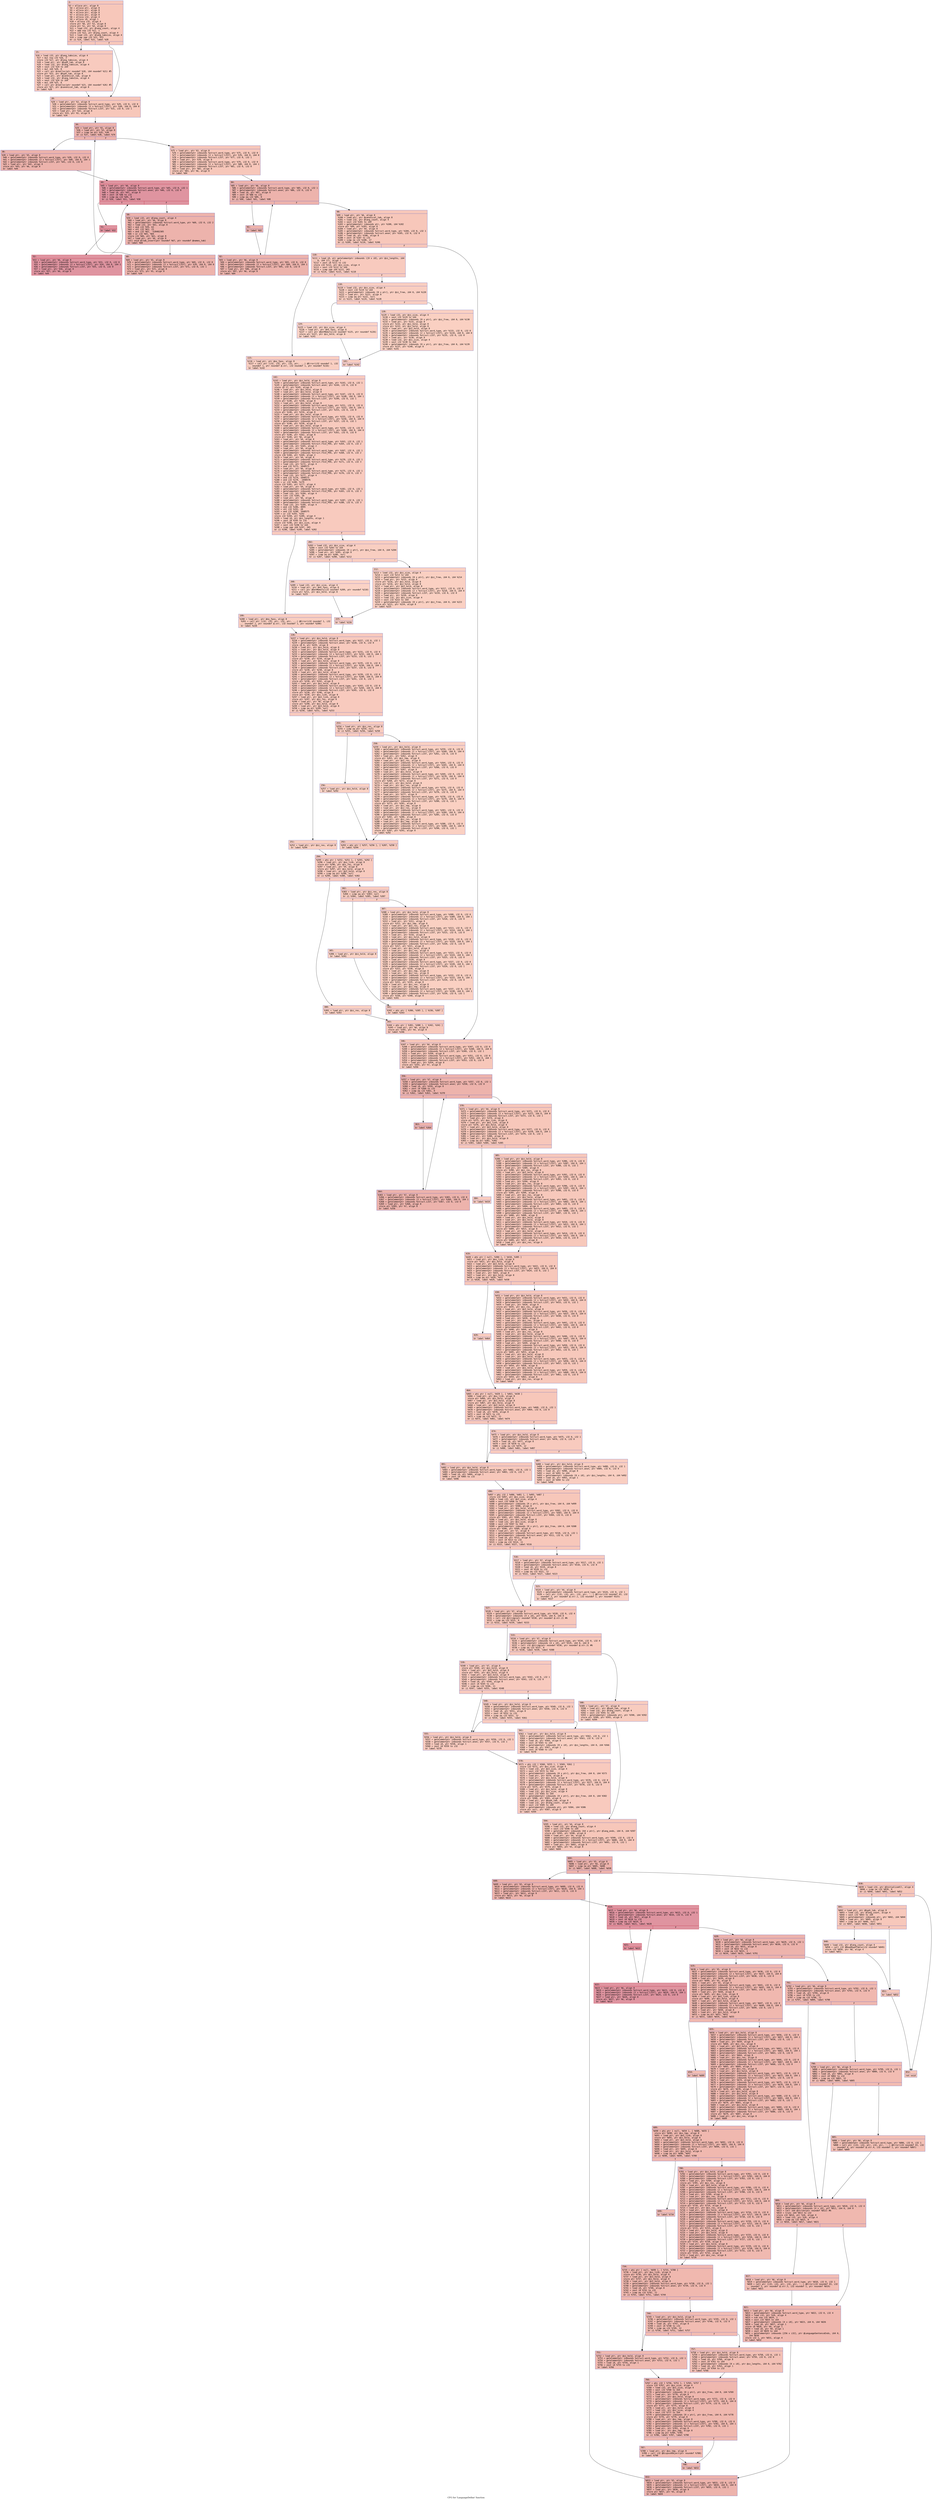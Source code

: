 digraph "CFG for 'LanguageDefine' function" {
	label="CFG for 'LanguageDefine' function";

	Node0x600001a0e850 [shape=record,color="#3d50c3ff", style=filled, fillcolor="#ec7f6370" fontname="Courier",label="{2:\l|  %3 = alloca ptr, align 8\l  %4 = alloca ptr, align 8\l  %5 = alloca ptr, align 8\l  %6 = alloca ptr, align 8\l  %7 = alloca ptr, align 8\l  %8 = alloca i32, align 4\l  %9 = alloca i8, align 1\l  %10 = alloca i32, align 4\l  store ptr %0, ptr %3, align 8\l  store ptr %1, ptr %4, align 8\l  %11 = load i32, ptr @lang_count, align 4\l  %12 = add nsw i32 %11, 1\l  store i32 %12, ptr @lang_count, align 4\l  %13 = load i32, ptr @lang_tabsize, align 4\l  %14 = icmp sge i32 %12, %13\l  br i1 %14, label %15, label %28\l|{<s0>T|<s1>F}}"];
	Node0x600001a0e850:s0 -> Node0x600001a0e8a0[tooltip="2 -> 15\nProbability 50.00%" ];
	Node0x600001a0e850:s1 -> Node0x600001a0e8f0[tooltip="2 -> 28\nProbability 50.00%" ];
	Node0x600001a0e8a0 [shape=record,color="#3d50c3ff", style=filled, fillcolor="#ef886b70" fontname="Courier",label="{15:\l|  %16 = load i32, ptr @lang_tabsize, align 4\l  %17 = mul nsw i32 %16, 2\l  store i32 %17, ptr @lang_tabsize, align 4\l  %18 = load ptr, ptr @hyph_tab, align 8\l  %19 = load i32, ptr @lang_tabsize, align 4\l  %20 = sext i32 %19 to i64\l  %21 = mul i64 %20, 8\l  %22 = call ptr @realloc(ptr noundef %18, i64 noundef %21) #5\l  store ptr %22, ptr @hyph_tab, align 8\l  %23 = load ptr, ptr @canonical_tab, align 8\l  %24 = load i32, ptr @lang_tabsize, align 4\l  %25 = sext i32 %24 to i64\l  %26 = mul i64 %25, 8\l  %27 = call ptr @realloc(ptr noundef %23, i64 noundef %26) #5\l  store ptr %27, ptr @canonical_tab, align 8\l  br label %28\l}"];
	Node0x600001a0e8a0 -> Node0x600001a0e8f0[tooltip="15 -> 28\nProbability 100.00%" ];
	Node0x600001a0e8f0 [shape=record,color="#3d50c3ff", style=filled, fillcolor="#ec7f6370" fontname="Courier",label="{28:\l|  %29 = load ptr, ptr %3, align 8\l  %30 = getelementptr inbounds %struct.word_type, ptr %29, i32 0, i32 0\l  %31 = getelementptr inbounds [2 x %struct.LIST], ptr %30, i64 0, i64 0\l  %32 = getelementptr inbounds %struct.LIST, ptr %31, i32 0, i32 1\l  %33 = load ptr, ptr %32, align 8\l  store ptr %33, ptr %5, align 8\l  br label %34\l}"];
	Node0x600001a0e8f0 -> Node0x600001a0e940[tooltip="28 -> 34\nProbability 100.00%" ];
	Node0x600001a0e940 [shape=record,color="#3d50c3ff", style=filled, fillcolor="#d6524470" fontname="Courier",label="{34:\l|  %35 = load ptr, ptr %5, align 8\l  %36 = load ptr, ptr %3, align 8\l  %37 = icmp ne ptr %35, %36\l  br i1 %37, label %38, label %74\l|{<s0>T|<s1>F}}"];
	Node0x600001a0e940:s0 -> Node0x600001a0e990[tooltip="34 -> 38\nProbability 96.88%" ];
	Node0x600001a0e940:s1 -> Node0x600001a0eb70[tooltip="34 -> 74\nProbability 3.12%" ];
	Node0x600001a0e990 [shape=record,color="#3d50c3ff", style=filled, fillcolor="#d6524470" fontname="Courier",label="{38:\l|  %39 = load ptr, ptr %5, align 8\l  %40 = getelementptr inbounds %struct.word_type, ptr %39, i32 0, i32 0\l  %41 = getelementptr inbounds [2 x %struct.LIST], ptr %40, i64 0, i64 1\l  %42 = getelementptr inbounds %struct.LIST, ptr %41, i32 0, i32 0\l  %43 = load ptr, ptr %42, align 8\l  store ptr %43, ptr %6, align 8\l  br label %44\l}"];
	Node0x600001a0e990 -> Node0x600001a0e9e0[tooltip="38 -> 44\nProbability 100.00%" ];
	Node0x600001a0e9e0 [shape=record,color="#b70d28ff", style=filled, fillcolor="#b70d2870" fontname="Courier",label="{44:\l|  %45 = load ptr, ptr %6, align 8\l  %46 = getelementptr inbounds %struct.word_type, ptr %45, i32 0, i32 1\l  %47 = getelementptr inbounds %struct.anon, ptr %46, i32 0, i32 0\l  %48 = load i8, ptr %47, align 8\l  %49 = zext i8 %48 to i32\l  %50 = icmp eq i32 %49, 0\l  br i1 %50, label %51, label %58\l|{<s0>T|<s1>F}}"];
	Node0x600001a0e9e0:s0 -> Node0x600001a0ea30[tooltip="44 -> 51\nProbability 96.88%" ];
	Node0x600001a0e9e0:s1 -> Node0x600001a0ead0[tooltip="44 -> 58\nProbability 3.12%" ];
	Node0x600001a0ea30 [shape=record,color="#b70d28ff", style=filled, fillcolor="#b70d2870" fontname="Courier",label="{51:\l|  br label %52\l}"];
	Node0x600001a0ea30 -> Node0x600001a0ea80[tooltip="51 -> 52\nProbability 100.00%" ];
	Node0x600001a0ea80 [shape=record,color="#b70d28ff", style=filled, fillcolor="#b70d2870" fontname="Courier",label="{52:\l|  %53 = load ptr, ptr %6, align 8\l  %54 = getelementptr inbounds %struct.word_type, ptr %53, i32 0, i32 0\l  %55 = getelementptr inbounds [2 x %struct.LIST], ptr %54, i64 0, i64 1\l  %56 = getelementptr inbounds %struct.LIST, ptr %55, i32 0, i32 0\l  %57 = load ptr, ptr %56, align 8\l  store ptr %57, ptr %6, align 8\l  br label %44\l}"];
	Node0x600001a0ea80 -> Node0x600001a0e9e0[tooltip="52 -> 44\nProbability 100.00%" ];
	Node0x600001a0ead0 [shape=record,color="#3d50c3ff", style=filled, fillcolor="#d6524470" fontname="Courier",label="{58:\l|  %59 = load i32, ptr @lang_count, align 4\l  %60 = load ptr, ptr %6, align 8\l  %61 = getelementptr inbounds %struct.word_type, ptr %60, i32 0, i32 2\l  %62 = load i32, ptr %61, align 8\l  %63 = and i32 %59, 63\l  %64 = shl i32 %63, 23\l  %65 = and i32 %62, -528482305\l  %66 = or i32 %65, %64\l  store i32 %66, ptr %61, align 8\l  %67 = load ptr, ptr %6, align 8\l  call void @ltab_insert(ptr noundef %67, ptr noundef @names_tab)\l  br label %68\l}"];
	Node0x600001a0ead0 -> Node0x600001a0eb20[tooltip="58 -> 68\nProbability 100.00%" ];
	Node0x600001a0eb20 [shape=record,color="#3d50c3ff", style=filled, fillcolor="#d6524470" fontname="Courier",label="{68:\l|  %69 = load ptr, ptr %5, align 8\l  %70 = getelementptr inbounds %struct.word_type, ptr %69, i32 0, i32 0\l  %71 = getelementptr inbounds [2 x %struct.LIST], ptr %70, i64 0, i64 0\l  %72 = getelementptr inbounds %struct.LIST, ptr %71, i32 0, i32 1\l  %73 = load ptr, ptr %72, align 8\l  store ptr %73, ptr %5, align 8\l  br label %34\l}"];
	Node0x600001a0eb20 -> Node0x600001a0e940[tooltip="68 -> 34\nProbability 100.00%" ];
	Node0x600001a0eb70 [shape=record,color="#3d50c3ff", style=filled, fillcolor="#ec7f6370" fontname="Courier",label="{74:\l|  %75 = load ptr, ptr %3, align 8\l  %76 = getelementptr inbounds %struct.word_type, ptr %75, i32 0, i32 0\l  %77 = getelementptr inbounds [2 x %struct.LIST], ptr %76, i64 0, i64 0\l  %78 = getelementptr inbounds %struct.LIST, ptr %77, i32 0, i32 1\l  %79 = load ptr, ptr %78, align 8\l  %80 = getelementptr inbounds %struct.word_type, ptr %79, i32 0, i32 0\l  %81 = getelementptr inbounds [2 x %struct.LIST], ptr %80, i64 0, i64 1\l  %82 = getelementptr inbounds %struct.LIST, ptr %81, i32 0, i32 0\l  %83 = load ptr, ptr %82, align 8\l  store ptr %83, ptr %6, align 8\l  br label %84\l}"];
	Node0x600001a0eb70 -> Node0x600001a0ebc0[tooltip="74 -> 84\nProbability 100.00%" ];
	Node0x600001a0ebc0 [shape=record,color="#3d50c3ff", style=filled, fillcolor="#d6524470" fontname="Courier",label="{84:\l|  %85 = load ptr, ptr %6, align 8\l  %86 = getelementptr inbounds %struct.word_type, ptr %85, i32 0, i32 1\l  %87 = getelementptr inbounds %struct.anon, ptr %86, i32 0, i32 0\l  %88 = load i8, ptr %87, align 8\l  %89 = zext i8 %88 to i32\l  %90 = icmp eq i32 %89, 0\l  br i1 %90, label %91, label %98\l|{<s0>T|<s1>F}}"];
	Node0x600001a0ebc0:s0 -> Node0x600001a0ec10[tooltip="84 -> 91\nProbability 96.88%" ];
	Node0x600001a0ebc0:s1 -> Node0x600001a0ecb0[tooltip="84 -> 98\nProbability 3.12%" ];
	Node0x600001a0ec10 [shape=record,color="#3d50c3ff", style=filled, fillcolor="#d6524470" fontname="Courier",label="{91:\l|  br label %92\l}"];
	Node0x600001a0ec10 -> Node0x600001a0ec60[tooltip="91 -> 92\nProbability 100.00%" ];
	Node0x600001a0ec60 [shape=record,color="#3d50c3ff", style=filled, fillcolor="#d6524470" fontname="Courier",label="{92:\l|  %93 = load ptr, ptr %6, align 8\l  %94 = getelementptr inbounds %struct.word_type, ptr %93, i32 0, i32 0\l  %95 = getelementptr inbounds [2 x %struct.LIST], ptr %94, i64 0, i64 1\l  %96 = getelementptr inbounds %struct.LIST, ptr %95, i32 0, i32 0\l  %97 = load ptr, ptr %96, align 8\l  store ptr %97, ptr %6, align 8\l  br label %84\l}"];
	Node0x600001a0ec60 -> Node0x600001a0ebc0[tooltip="92 -> 84\nProbability 100.00%" ];
	Node0x600001a0ecb0 [shape=record,color="#3d50c3ff", style=filled, fillcolor="#ec7f6370" fontname="Courier",label="{98:\l|  %99 = load ptr, ptr %6, align 8\l  %100 = load ptr, ptr @canonical_tab, align 8\l  %101 = load i32, ptr @lang_count, align 4\l  %102 = sext i32 %101 to i64\l  %103 = getelementptr inbounds ptr, ptr %100, i64 %102\l  store ptr %99, ptr %103, align 8\l  %104 = load ptr, ptr %4, align 8\l  %105 = getelementptr inbounds %struct.word_type, ptr %104, i32 0, i32 1\l  %106 = getelementptr inbounds %struct.anon, ptr %105, i32 0, i32 0\l  %107 = load i8, ptr %106, align 8\l  %108 = zext i8 %107 to i32\l  %109 = icmp ne i32 %108, 17\l  br i1 %109, label %110, label %346\l|{<s0>T|<s1>F}}"];
	Node0x600001a0ecb0:s0 -> Node0x600001a0ed00[tooltip="98 -> 110\nProbability 50.00%" ];
	Node0x600001a0ecb0:s1 -> Node0x600001a0f4d0[tooltip="98 -> 346\nProbability 50.00%" ];
	Node0x600001a0ed00 [shape=record,color="#3d50c3ff", style=filled, fillcolor="#ef886b70" fontname="Courier",label="{110:\l|  %111 = load i8, ptr getelementptr inbounds ([0 x i8], ptr @zz_lengths, i64\l... 0, i64 17), align 1\l  %112 = zext i8 %111 to i32\l  store i32 %112, ptr @zz_size, align 4\l  %113 = sext i32 %112 to i64\l  %114 = icmp uge i64 %113, 265\l  br i1 %114, label %115, label %118\l|{<s0>T|<s1>F}}"];
	Node0x600001a0ed00:s0 -> Node0x600001a0ed50[tooltip="110 -> 115\nProbability 50.00%" ];
	Node0x600001a0ed00:s1 -> Node0x600001a0eda0[tooltip="110 -> 118\nProbability 50.00%" ];
	Node0x600001a0ed50 [shape=record,color="#3d50c3ff", style=filled, fillcolor="#f2907270" fontname="Courier",label="{115:\l|  %116 = load ptr, ptr @no_fpos, align 8\l  %117 = call ptr (i32, i32, ptr, i32, ptr, ...) @Error(i32 noundef 1, i32\l... noundef 1, ptr noundef @.str, i32 noundef 1, ptr noundef %116)\l  br label %142\l}"];
	Node0x600001a0ed50 -> Node0x600001a0eee0[tooltip="115 -> 142\nProbability 100.00%" ];
	Node0x600001a0eda0 [shape=record,color="#3d50c3ff", style=filled, fillcolor="#f2907270" fontname="Courier",label="{118:\l|  %119 = load i32, ptr @zz_size, align 4\l  %120 = sext i32 %119 to i64\l  %121 = getelementptr inbounds [0 x ptr], ptr @zz_free, i64 0, i64 %120\l  %122 = load ptr, ptr %121, align 8\l  %123 = icmp eq ptr %122, null\l  br i1 %123, label %124, label %128\l|{<s0>T|<s1>F}}"];
	Node0x600001a0eda0:s0 -> Node0x600001a0edf0[tooltip="118 -> 124\nProbability 37.50%" ];
	Node0x600001a0eda0:s1 -> Node0x600001a0ee40[tooltip="118 -> 128\nProbability 62.50%" ];
	Node0x600001a0edf0 [shape=record,color="#3d50c3ff", style=filled, fillcolor="#f59c7d70" fontname="Courier",label="{124:\l|  %125 = load i32, ptr @zz_size, align 4\l  %126 = load ptr, ptr @no_fpos, align 8\l  %127 = call ptr @GetMemory(i32 noundef %125, ptr noundef %126)\l  store ptr %127, ptr @zz_hold, align 8\l  br label %141\l}"];
	Node0x600001a0edf0 -> Node0x600001a0ee90[tooltip="124 -> 141\nProbability 100.00%" ];
	Node0x600001a0ee40 [shape=record,color="#3d50c3ff", style=filled, fillcolor="#f3947570" fontname="Courier",label="{128:\l|  %129 = load i32, ptr @zz_size, align 4\l  %130 = sext i32 %129 to i64\l  %131 = getelementptr inbounds [0 x ptr], ptr @zz_free, i64 0, i64 %130\l  %132 = load ptr, ptr %131, align 8\l  store ptr %132, ptr @zz_hold, align 8\l  store ptr %132, ptr @zz_hold, align 8\l  %133 = load ptr, ptr @zz_hold, align 8\l  %134 = getelementptr inbounds %struct.word_type, ptr %133, i32 0, i32 0\l  %135 = getelementptr inbounds [2 x %struct.LIST], ptr %134, i64 0, i64 0\l  %136 = getelementptr inbounds %struct.LIST, ptr %135, i32 0, i32 0\l  %137 = load ptr, ptr %136, align 8\l  %138 = load i32, ptr @zz_size, align 4\l  %139 = sext i32 %138 to i64\l  %140 = getelementptr inbounds [0 x ptr], ptr @zz_free, i64 0, i64 %139\l  store ptr %137, ptr %140, align 8\l  br label %141\l}"];
	Node0x600001a0ee40 -> Node0x600001a0ee90[tooltip="128 -> 141\nProbability 100.00%" ];
	Node0x600001a0ee90 [shape=record,color="#3d50c3ff", style=filled, fillcolor="#f2907270" fontname="Courier",label="{141:\l|  br label %142\l}"];
	Node0x600001a0ee90 -> Node0x600001a0eee0[tooltip="141 -> 142\nProbability 100.00%" ];
	Node0x600001a0eee0 [shape=record,color="#3d50c3ff", style=filled, fillcolor="#ef886b70" fontname="Courier",label="{142:\l|  %143 = load ptr, ptr @zz_hold, align 8\l  %144 = getelementptr inbounds %struct.word_type, ptr %143, i32 0, i32 1\l  %145 = getelementptr inbounds %struct.anon, ptr %144, i32 0, i32 0\l  store i8 17, ptr %145, align 8\l  %146 = load ptr, ptr @zz_hold, align 8\l  %147 = load ptr, ptr @zz_hold, align 8\l  %148 = getelementptr inbounds %struct.word_type, ptr %147, i32 0, i32 0\l  %149 = getelementptr inbounds [2 x %struct.LIST], ptr %148, i64 0, i64 1\l  %150 = getelementptr inbounds %struct.LIST, ptr %149, i32 0, i32 1\l  store ptr %146, ptr %150, align 8\l  %151 = load ptr, ptr @zz_hold, align 8\l  %152 = getelementptr inbounds %struct.word_type, ptr %151, i32 0, i32 0\l  %153 = getelementptr inbounds [2 x %struct.LIST], ptr %152, i64 0, i64 1\l  %154 = getelementptr inbounds %struct.LIST, ptr %153, i32 0, i32 0\l  store ptr %146, ptr %154, align 8\l  %155 = load ptr, ptr @zz_hold, align 8\l  %156 = getelementptr inbounds %struct.word_type, ptr %155, i32 0, i32 0\l  %157 = getelementptr inbounds [2 x %struct.LIST], ptr %156, i64 0, i64 0\l  %158 = getelementptr inbounds %struct.LIST, ptr %157, i32 0, i32 1\l  store ptr %146, ptr %158, align 8\l  %159 = load ptr, ptr @zz_hold, align 8\l  %160 = getelementptr inbounds %struct.word_type, ptr %159, i32 0, i32 0\l  %161 = getelementptr inbounds [2 x %struct.LIST], ptr %160, i64 0, i64 0\l  %162 = getelementptr inbounds %struct.LIST, ptr %161, i32 0, i32 0\l  store ptr %146, ptr %162, align 8\l  store ptr %146, ptr %6, align 8\l  %163 = load ptr, ptr %4, align 8\l  %164 = getelementptr inbounds %struct.word_type, ptr %163, i32 0, i32 1\l  %165 = getelementptr inbounds %struct.FILE_POS, ptr %164, i32 0, i32 2\l  %166 = load i16, ptr %165, align 2\l  %167 = load ptr, ptr %6, align 8\l  %168 = getelementptr inbounds %struct.word_type, ptr %167, i32 0, i32 1\l  %169 = getelementptr inbounds %struct.FILE_POS, ptr %168, i32 0, i32 2\l  store i16 %166, ptr %169, align 2\l  %170 = load ptr, ptr %4, align 8\l  %171 = getelementptr inbounds %struct.word_type, ptr %170, i32 0, i32 1\l  %172 = getelementptr inbounds %struct.FILE_POS, ptr %171, i32 0, i32 3\l  %173 = load i32, ptr %172, align 4\l  %174 = and i32 %173, 1048575\l  %175 = load ptr, ptr %6, align 8\l  %176 = getelementptr inbounds %struct.word_type, ptr %175, i32 0, i32 1\l  %177 = getelementptr inbounds %struct.FILE_POS, ptr %176, i32 0, i32 3\l  %178 = load i32, ptr %177, align 4\l  %179 = and i32 %174, 1048575\l  %180 = and i32 %178, -1048576\l  %181 = or i32 %180, %179\l  store i32 %181, ptr %177, align 4\l  %182 = load ptr, ptr %4, align 8\l  %183 = getelementptr inbounds %struct.word_type, ptr %182, i32 0, i32 1\l  %184 = getelementptr inbounds %struct.FILE_POS, ptr %183, i32 0, i32 3\l  %185 = load i32, ptr %184, align 4\l  %186 = lshr i32 %185, 20\l  %187 = load ptr, ptr %6, align 8\l  %188 = getelementptr inbounds %struct.word_type, ptr %187, i32 0, i32 1\l  %189 = getelementptr inbounds %struct.FILE_POS, ptr %188, i32 0, i32 3\l  %190 = load i32, ptr %189, align 4\l  %191 = and i32 %186, 4095\l  %192 = shl i32 %191, 20\l  %193 = and i32 %190, 1048575\l  %194 = or i32 %193, %192\l  store i32 %194, ptr %189, align 4\l  %195 = load i8, ptr @zz_lengths, align 1\l  %196 = zext i8 %195 to i32\l  store i32 %196, ptr @zz_size, align 4\l  %197 = sext i32 %196 to i64\l  %198 = icmp uge i64 %197, 265\l  br i1 %198, label %199, label %202\l|{<s0>T|<s1>F}}"];
	Node0x600001a0eee0:s0 -> Node0x600001a0ef30[tooltip="142 -> 199\nProbability 50.00%" ];
	Node0x600001a0eee0:s1 -> Node0x600001a0ef80[tooltip="142 -> 202\nProbability 50.00%" ];
	Node0x600001a0ef30 [shape=record,color="#3d50c3ff", style=filled, fillcolor="#f2907270" fontname="Courier",label="{199:\l|  %200 = load ptr, ptr @no_fpos, align 8\l  %201 = call ptr (i32, i32, ptr, i32, ptr, ...) @Error(i32 noundef 1, i32\l... noundef 1, ptr noundef @.str, i32 noundef 1, ptr noundef %200)\l  br label %226\l}"];
	Node0x600001a0ef30 -> Node0x600001a0f0c0[tooltip="199 -> 226\nProbability 100.00%" ];
	Node0x600001a0ef80 [shape=record,color="#3d50c3ff", style=filled, fillcolor="#f2907270" fontname="Courier",label="{202:\l|  %203 = load i32, ptr @zz_size, align 4\l  %204 = sext i32 %203 to i64\l  %205 = getelementptr inbounds [0 x ptr], ptr @zz_free, i64 0, i64 %204\l  %206 = load ptr, ptr %205, align 8\l  %207 = icmp eq ptr %206, null\l  br i1 %207, label %208, label %212\l|{<s0>T|<s1>F}}"];
	Node0x600001a0ef80:s0 -> Node0x600001a0efd0[tooltip="202 -> 208\nProbability 37.50%" ];
	Node0x600001a0ef80:s1 -> Node0x600001a0f020[tooltip="202 -> 212\nProbability 62.50%" ];
	Node0x600001a0efd0 [shape=record,color="#3d50c3ff", style=filled, fillcolor="#f59c7d70" fontname="Courier",label="{208:\l|  %209 = load i32, ptr @zz_size, align 4\l  %210 = load ptr, ptr @no_fpos, align 8\l  %211 = call ptr @GetMemory(i32 noundef %209, ptr noundef %210)\l  store ptr %211, ptr @zz_hold, align 8\l  br label %225\l}"];
	Node0x600001a0efd0 -> Node0x600001a0f070[tooltip="208 -> 225\nProbability 100.00%" ];
	Node0x600001a0f020 [shape=record,color="#3d50c3ff", style=filled, fillcolor="#f3947570" fontname="Courier",label="{212:\l|  %213 = load i32, ptr @zz_size, align 4\l  %214 = sext i32 %213 to i64\l  %215 = getelementptr inbounds [0 x ptr], ptr @zz_free, i64 0, i64 %214\l  %216 = load ptr, ptr %215, align 8\l  store ptr %216, ptr @zz_hold, align 8\l  store ptr %216, ptr @zz_hold, align 8\l  %217 = load ptr, ptr @zz_hold, align 8\l  %218 = getelementptr inbounds %struct.word_type, ptr %217, i32 0, i32 0\l  %219 = getelementptr inbounds [2 x %struct.LIST], ptr %218, i64 0, i64 0\l  %220 = getelementptr inbounds %struct.LIST, ptr %219, i32 0, i32 0\l  %221 = load ptr, ptr %220, align 8\l  %222 = load i32, ptr @zz_size, align 4\l  %223 = sext i32 %222 to i64\l  %224 = getelementptr inbounds [0 x ptr], ptr @zz_free, i64 0, i64 %223\l  store ptr %221, ptr %224, align 8\l  br label %225\l}"];
	Node0x600001a0f020 -> Node0x600001a0f070[tooltip="212 -> 225\nProbability 100.00%" ];
	Node0x600001a0f070 [shape=record,color="#3d50c3ff", style=filled, fillcolor="#f2907270" fontname="Courier",label="{225:\l|  br label %226\l}"];
	Node0x600001a0f070 -> Node0x600001a0f0c0[tooltip="225 -> 226\nProbability 100.00%" ];
	Node0x600001a0f0c0 [shape=record,color="#3d50c3ff", style=filled, fillcolor="#ef886b70" fontname="Courier",label="{226:\l|  %227 = load ptr, ptr @zz_hold, align 8\l  %228 = getelementptr inbounds %struct.word_type, ptr %227, i32 0, i32 1\l  %229 = getelementptr inbounds %struct.anon, ptr %228, i32 0, i32 0\l  store i8 0, ptr %229, align 8\l  %230 = load ptr, ptr @zz_hold, align 8\l  %231 = load ptr, ptr @zz_hold, align 8\l  %232 = getelementptr inbounds %struct.word_type, ptr %231, i32 0, i32 0\l  %233 = getelementptr inbounds [2 x %struct.LIST], ptr %232, i64 0, i64 1\l  %234 = getelementptr inbounds %struct.LIST, ptr %233, i32 0, i32 1\l  store ptr %230, ptr %234, align 8\l  %235 = load ptr, ptr @zz_hold, align 8\l  %236 = getelementptr inbounds %struct.word_type, ptr %235, i32 0, i32 0\l  %237 = getelementptr inbounds [2 x %struct.LIST], ptr %236, i64 0, i64 1\l  %238 = getelementptr inbounds %struct.LIST, ptr %237, i32 0, i32 0\l  store ptr %230, ptr %238, align 8\l  %239 = load ptr, ptr @zz_hold, align 8\l  %240 = getelementptr inbounds %struct.word_type, ptr %239, i32 0, i32 0\l  %241 = getelementptr inbounds [2 x %struct.LIST], ptr %240, i64 0, i64 0\l  %242 = getelementptr inbounds %struct.LIST, ptr %241, i32 0, i32 1\l  store ptr %230, ptr %242, align 8\l  %243 = load ptr, ptr @zz_hold, align 8\l  %244 = getelementptr inbounds %struct.word_type, ptr %243, i32 0, i32 0\l  %245 = getelementptr inbounds [2 x %struct.LIST], ptr %244, i64 0, i64 0\l  %246 = getelementptr inbounds %struct.LIST, ptr %245, i32 0, i32 0\l  store ptr %230, ptr %246, align 8\l  store ptr %230, ptr @xx_link, align 8\l  %247 = load ptr, ptr @xx_link, align 8\l  store ptr %247, ptr @zz_res, align 8\l  %248 = load ptr, ptr %6, align 8\l  store ptr %248, ptr @zz_hold, align 8\l  %249 = load ptr, ptr @zz_hold, align 8\l  %250 = icmp eq ptr %249, null\l  br i1 %250, label %251, label %253\l|{<s0>T|<s1>F}}"];
	Node0x600001a0f0c0:s0 -> Node0x600001a0f110[tooltip="226 -> 251\nProbability 37.50%" ];
	Node0x600001a0f0c0:s1 -> Node0x600001a0f160[tooltip="226 -> 253\nProbability 62.50%" ];
	Node0x600001a0f110 [shape=record,color="#3d50c3ff", style=filled, fillcolor="#f3947570" fontname="Courier",label="{251:\l|  %252 = load ptr, ptr @zz_res, align 8\l  br label %294\l}"];
	Node0x600001a0f110 -> Node0x600001a0f2a0[tooltip="251 -> 294\nProbability 100.00%" ];
	Node0x600001a0f160 [shape=record,color="#3d50c3ff", style=filled, fillcolor="#f08b6e70" fontname="Courier",label="{253:\l|  %254 = load ptr, ptr @zz_res, align 8\l  %255 = icmp eq ptr %254, null\l  br i1 %255, label %256, label %258\l|{<s0>T|<s1>F}}"];
	Node0x600001a0f160:s0 -> Node0x600001a0f1b0[tooltip="253 -> 256\nProbability 37.50%" ];
	Node0x600001a0f160:s1 -> Node0x600001a0f200[tooltip="253 -> 258\nProbability 62.50%" ];
	Node0x600001a0f1b0 [shape=record,color="#3d50c3ff", style=filled, fillcolor="#f4987a70" fontname="Courier",label="{256:\l|  %257 = load ptr, ptr @zz_hold, align 8\l  br label %292\l}"];
	Node0x600001a0f1b0 -> Node0x600001a0f250[tooltip="256 -> 292\nProbability 100.00%" ];
	Node0x600001a0f200 [shape=record,color="#3d50c3ff", style=filled, fillcolor="#f3947570" fontname="Courier",label="{258:\l|  %259 = load ptr, ptr @zz_hold, align 8\l  %260 = getelementptr inbounds %struct.word_type, ptr %259, i32 0, i32 0\l  %261 = getelementptr inbounds [2 x %struct.LIST], ptr %260, i64 0, i64 0\l  %262 = getelementptr inbounds %struct.LIST, ptr %261, i32 0, i32 0\l  %263 = load ptr, ptr %262, align 8\l  store ptr %263, ptr @zz_tmp, align 8\l  %264 = load ptr, ptr @zz_res, align 8\l  %265 = getelementptr inbounds %struct.word_type, ptr %264, i32 0, i32 0\l  %266 = getelementptr inbounds [2 x %struct.LIST], ptr %265, i64 0, i64 0\l  %267 = getelementptr inbounds %struct.LIST, ptr %266, i32 0, i32 0\l  %268 = load ptr, ptr %267, align 8\l  %269 = load ptr, ptr @zz_hold, align 8\l  %270 = getelementptr inbounds %struct.word_type, ptr %269, i32 0, i32 0\l  %271 = getelementptr inbounds [2 x %struct.LIST], ptr %270, i64 0, i64 0\l  %272 = getelementptr inbounds %struct.LIST, ptr %271, i32 0, i32 0\l  store ptr %268, ptr %272, align 8\l  %273 = load ptr, ptr @zz_hold, align 8\l  %274 = load ptr, ptr @zz_res, align 8\l  %275 = getelementptr inbounds %struct.word_type, ptr %274, i32 0, i32 0\l  %276 = getelementptr inbounds [2 x %struct.LIST], ptr %275, i64 0, i64 0\l  %277 = getelementptr inbounds %struct.LIST, ptr %276, i32 0, i32 0\l  %278 = load ptr, ptr %277, align 8\l  %279 = getelementptr inbounds %struct.word_type, ptr %278, i32 0, i32 0\l  %280 = getelementptr inbounds [2 x %struct.LIST], ptr %279, i64 0, i64 0\l  %281 = getelementptr inbounds %struct.LIST, ptr %280, i32 0, i32 1\l  store ptr %273, ptr %281, align 8\l  %282 = load ptr, ptr @zz_tmp, align 8\l  %283 = load ptr, ptr @zz_res, align 8\l  %284 = getelementptr inbounds %struct.word_type, ptr %283, i32 0, i32 0\l  %285 = getelementptr inbounds [2 x %struct.LIST], ptr %284, i64 0, i64 0\l  %286 = getelementptr inbounds %struct.LIST, ptr %285, i32 0, i32 0\l  store ptr %282, ptr %286, align 8\l  %287 = load ptr, ptr @zz_res, align 8\l  %288 = load ptr, ptr @zz_tmp, align 8\l  %289 = getelementptr inbounds %struct.word_type, ptr %288, i32 0, i32 0\l  %290 = getelementptr inbounds [2 x %struct.LIST], ptr %289, i64 0, i64 0\l  %291 = getelementptr inbounds %struct.LIST, ptr %290, i32 0, i32 1\l  store ptr %287, ptr %291, align 8\l  br label %292\l}"];
	Node0x600001a0f200 -> Node0x600001a0f250[tooltip="258 -> 292\nProbability 100.00%" ];
	Node0x600001a0f250 [shape=record,color="#3d50c3ff", style=filled, fillcolor="#f08b6e70" fontname="Courier",label="{292:\l|  %293 = phi ptr [ %257, %256 ], [ %287, %258 ]\l  br label %294\l}"];
	Node0x600001a0f250 -> Node0x600001a0f2a0[tooltip="292 -> 294\nProbability 100.00%" ];
	Node0x600001a0f2a0 [shape=record,color="#3d50c3ff", style=filled, fillcolor="#ef886b70" fontname="Courier",label="{294:\l|  %295 = phi ptr [ %252, %251 ], [ %293, %292 ]\l  %296 = load ptr, ptr @xx_link, align 8\l  store ptr %296, ptr @zz_res, align 8\l  %297 = load ptr, ptr %4, align 8\l  store ptr %297, ptr @zz_hold, align 8\l  %298 = load ptr, ptr @zz_hold, align 8\l  %299 = icmp eq ptr %298, null\l  br i1 %299, label %300, label %302\l|{<s0>T|<s1>F}}"];
	Node0x600001a0f2a0:s0 -> Node0x600001a0f2f0[tooltip="294 -> 300\nProbability 37.50%" ];
	Node0x600001a0f2a0:s1 -> Node0x600001a0f340[tooltip="294 -> 302\nProbability 62.50%" ];
	Node0x600001a0f2f0 [shape=record,color="#3d50c3ff", style=filled, fillcolor="#f3947570" fontname="Courier",label="{300:\l|  %301 = load ptr, ptr @zz_res, align 8\l  br label %343\l}"];
	Node0x600001a0f2f0 -> Node0x600001a0f480[tooltip="300 -> 343\nProbability 100.00%" ];
	Node0x600001a0f340 [shape=record,color="#3d50c3ff", style=filled, fillcolor="#f08b6e70" fontname="Courier",label="{302:\l|  %303 = load ptr, ptr @zz_res, align 8\l  %304 = icmp eq ptr %303, null\l  br i1 %304, label %305, label %307\l|{<s0>T|<s1>F}}"];
	Node0x600001a0f340:s0 -> Node0x600001a0f390[tooltip="302 -> 305\nProbability 37.50%" ];
	Node0x600001a0f340:s1 -> Node0x600001a0f3e0[tooltip="302 -> 307\nProbability 62.50%" ];
	Node0x600001a0f390 [shape=record,color="#3d50c3ff", style=filled, fillcolor="#f4987a70" fontname="Courier",label="{305:\l|  %306 = load ptr, ptr @zz_hold, align 8\l  br label %341\l}"];
	Node0x600001a0f390 -> Node0x600001a0f430[tooltip="305 -> 341\nProbability 100.00%" ];
	Node0x600001a0f3e0 [shape=record,color="#3d50c3ff", style=filled, fillcolor="#f3947570" fontname="Courier",label="{307:\l|  %308 = load ptr, ptr @zz_hold, align 8\l  %309 = getelementptr inbounds %struct.word_type, ptr %308, i32 0, i32 0\l  %310 = getelementptr inbounds [2 x %struct.LIST], ptr %309, i64 0, i64 1\l  %311 = getelementptr inbounds %struct.LIST, ptr %310, i32 0, i32 0\l  %312 = load ptr, ptr %311, align 8\l  store ptr %312, ptr @zz_tmp, align 8\l  %313 = load ptr, ptr @zz_res, align 8\l  %314 = getelementptr inbounds %struct.word_type, ptr %313, i32 0, i32 0\l  %315 = getelementptr inbounds [2 x %struct.LIST], ptr %314, i64 0, i64 1\l  %316 = getelementptr inbounds %struct.LIST, ptr %315, i32 0, i32 0\l  %317 = load ptr, ptr %316, align 8\l  %318 = load ptr, ptr @zz_hold, align 8\l  %319 = getelementptr inbounds %struct.word_type, ptr %318, i32 0, i32 0\l  %320 = getelementptr inbounds [2 x %struct.LIST], ptr %319, i64 0, i64 1\l  %321 = getelementptr inbounds %struct.LIST, ptr %320, i32 0, i32 0\l  store ptr %317, ptr %321, align 8\l  %322 = load ptr, ptr @zz_hold, align 8\l  %323 = load ptr, ptr @zz_res, align 8\l  %324 = getelementptr inbounds %struct.word_type, ptr %323, i32 0, i32 0\l  %325 = getelementptr inbounds [2 x %struct.LIST], ptr %324, i64 0, i64 1\l  %326 = getelementptr inbounds %struct.LIST, ptr %325, i32 0, i32 0\l  %327 = load ptr, ptr %326, align 8\l  %328 = getelementptr inbounds %struct.word_type, ptr %327, i32 0, i32 0\l  %329 = getelementptr inbounds [2 x %struct.LIST], ptr %328, i64 0, i64 1\l  %330 = getelementptr inbounds %struct.LIST, ptr %329, i32 0, i32 1\l  store ptr %322, ptr %330, align 8\l  %331 = load ptr, ptr @zz_tmp, align 8\l  %332 = load ptr, ptr @zz_res, align 8\l  %333 = getelementptr inbounds %struct.word_type, ptr %332, i32 0, i32 0\l  %334 = getelementptr inbounds [2 x %struct.LIST], ptr %333, i64 0, i64 1\l  %335 = getelementptr inbounds %struct.LIST, ptr %334, i32 0, i32 0\l  store ptr %331, ptr %335, align 8\l  %336 = load ptr, ptr @zz_res, align 8\l  %337 = load ptr, ptr @zz_tmp, align 8\l  %338 = getelementptr inbounds %struct.word_type, ptr %337, i32 0, i32 0\l  %339 = getelementptr inbounds [2 x %struct.LIST], ptr %338, i64 0, i64 1\l  %340 = getelementptr inbounds %struct.LIST, ptr %339, i32 0, i32 1\l  store ptr %336, ptr %340, align 8\l  br label %341\l}"];
	Node0x600001a0f3e0 -> Node0x600001a0f430[tooltip="307 -> 341\nProbability 100.00%" ];
	Node0x600001a0f430 [shape=record,color="#3d50c3ff", style=filled, fillcolor="#f08b6e70" fontname="Courier",label="{341:\l|  %342 = phi ptr [ %306, %305 ], [ %336, %307 ]\l  br label %343\l}"];
	Node0x600001a0f430 -> Node0x600001a0f480[tooltip="341 -> 343\nProbability 100.00%" ];
	Node0x600001a0f480 [shape=record,color="#3d50c3ff", style=filled, fillcolor="#ef886b70" fontname="Courier",label="{343:\l|  %344 = phi ptr [ %301, %300 ], [ %342, %341 ]\l  %345 = load ptr, ptr %6, align 8\l  store ptr %345, ptr %4, align 8\l  br label %346\l}"];
	Node0x600001a0f480 -> Node0x600001a0f4d0[tooltip="343 -> 346\nProbability 100.00%" ];
	Node0x600001a0f4d0 [shape=record,color="#3d50c3ff", style=filled, fillcolor="#ec7f6370" fontname="Courier",label="{346:\l|  %347 = load ptr, ptr %4, align 8\l  %348 = getelementptr inbounds %struct.word_type, ptr %347, i32 0, i32 0\l  %349 = getelementptr inbounds [2 x %struct.LIST], ptr %348, i64 0, i64 0\l  %350 = getelementptr inbounds %struct.LIST, ptr %349, i32 0, i32 1\l  %351 = load ptr, ptr %350, align 8\l  %352 = getelementptr inbounds %struct.word_type, ptr %351, i32 0, i32 0\l  %353 = getelementptr inbounds [2 x %struct.LIST], ptr %352, i64 0, i64 1\l  %354 = getelementptr inbounds %struct.LIST, ptr %353, i32 0, i32 0\l  %355 = load ptr, ptr %354, align 8\l  store ptr %355, ptr %7, align 8\l  br label %356\l}"];
	Node0x600001a0f4d0 -> Node0x600001a0f520[tooltip="346 -> 356\nProbability 100.00%" ];
	Node0x600001a0f520 [shape=record,color="#3d50c3ff", style=filled, fillcolor="#d6524470" fontname="Courier",label="{356:\l|  %357 = load ptr, ptr %7, align 8\l  %358 = getelementptr inbounds %struct.word_type, ptr %357, i32 0, i32 1\l  %359 = getelementptr inbounds %struct.anon, ptr %358, i32 0, i32 0\l  %360 = load i8, ptr %359, align 8\l  %361 = zext i8 %360 to i32\l  %362 = icmp eq i32 %361, 0\l  br i1 %362, label %363, label %370\l|{<s0>T|<s1>F}}"];
	Node0x600001a0f520:s0 -> Node0x600001a0f570[tooltip="356 -> 363\nProbability 96.88%" ];
	Node0x600001a0f520:s1 -> Node0x600001a0f610[tooltip="356 -> 370\nProbability 3.12%" ];
	Node0x600001a0f570 [shape=record,color="#3d50c3ff", style=filled, fillcolor="#d6524470" fontname="Courier",label="{363:\l|  br label %364\l}"];
	Node0x600001a0f570 -> Node0x600001a0f5c0[tooltip="363 -> 364\nProbability 100.00%" ];
	Node0x600001a0f5c0 [shape=record,color="#3d50c3ff", style=filled, fillcolor="#d6524470" fontname="Courier",label="{364:\l|  %365 = load ptr, ptr %7, align 8\l  %366 = getelementptr inbounds %struct.word_type, ptr %365, i32 0, i32 0\l  %367 = getelementptr inbounds [2 x %struct.LIST], ptr %366, i64 0, i64 1\l  %368 = getelementptr inbounds %struct.LIST, ptr %367, i32 0, i32 0\l  %369 = load ptr, ptr %368, align 8\l  store ptr %369, ptr %7, align 8\l  br label %356\l}"];
	Node0x600001a0f5c0 -> Node0x600001a0f520[tooltip="364 -> 356\nProbability 100.00%" ];
	Node0x600001a0f610 [shape=record,color="#3d50c3ff", style=filled, fillcolor="#ec7f6370" fontname="Courier",label="{370:\l|  %371 = load ptr, ptr %4, align 8\l  %372 = getelementptr inbounds %struct.word_type, ptr %371, i32 0, i32 0\l  %373 = getelementptr inbounds [2 x %struct.LIST], ptr %372, i64 0, i64 0\l  %374 = getelementptr inbounds %struct.LIST, ptr %373, i32 0, i32 1\l  %375 = load ptr, ptr %374, align 8\l  store ptr %375, ptr @xx_link, align 8\l  %376 = load ptr, ptr @xx_link, align 8\l  store ptr %376, ptr @zz_hold, align 8\l  %377 = load ptr, ptr @zz_hold, align 8\l  %378 = getelementptr inbounds %struct.word_type, ptr %377, i32 0, i32 0\l  %379 = getelementptr inbounds [2 x %struct.LIST], ptr %378, i64 0, i64 1\l  %380 = getelementptr inbounds %struct.LIST, ptr %379, i32 0, i32 1\l  %381 = load ptr, ptr %380, align 8\l  %382 = load ptr, ptr @zz_hold, align 8\l  %383 = icmp eq ptr %381, %382\l  br i1 %383, label %384, label %385\l|{<s0>T|<s1>F}}"];
	Node0x600001a0f610:s0 -> Node0x600001a0f660[tooltip="370 -> 384\nProbability 37.50%" ];
	Node0x600001a0f610:s1 -> Node0x600001a0f6b0[tooltip="370 -> 385\nProbability 62.50%" ];
	Node0x600001a0f660 [shape=record,color="#3d50c3ff", style=filled, fillcolor="#f08b6e70" fontname="Courier",label="{384:\l|  br label %419\l}"];
	Node0x600001a0f660 -> Node0x600001a0f700[tooltip="384 -> 419\nProbability 100.00%" ];
	Node0x600001a0f6b0 [shape=record,color="#3d50c3ff", style=filled, fillcolor="#ed836670" fontname="Courier",label="{385:\l|  %386 = load ptr, ptr @zz_hold, align 8\l  %387 = getelementptr inbounds %struct.word_type, ptr %386, i32 0, i32 0\l  %388 = getelementptr inbounds [2 x %struct.LIST], ptr %387, i64 0, i64 1\l  %389 = getelementptr inbounds %struct.LIST, ptr %388, i32 0, i32 1\l  %390 = load ptr, ptr %389, align 8\l  store ptr %390, ptr @zz_res, align 8\l  %391 = load ptr, ptr @zz_hold, align 8\l  %392 = getelementptr inbounds %struct.word_type, ptr %391, i32 0, i32 0\l  %393 = getelementptr inbounds [2 x %struct.LIST], ptr %392, i64 0, i64 1\l  %394 = getelementptr inbounds %struct.LIST, ptr %393, i32 0, i32 0\l  %395 = load ptr, ptr %394, align 8\l  %396 = load ptr, ptr @zz_res, align 8\l  %397 = getelementptr inbounds %struct.word_type, ptr %396, i32 0, i32 0\l  %398 = getelementptr inbounds [2 x %struct.LIST], ptr %397, i64 0, i64 1\l  %399 = getelementptr inbounds %struct.LIST, ptr %398, i32 0, i32 0\l  store ptr %395, ptr %399, align 8\l  %400 = load ptr, ptr @zz_res, align 8\l  %401 = load ptr, ptr @zz_hold, align 8\l  %402 = getelementptr inbounds %struct.word_type, ptr %401, i32 0, i32 0\l  %403 = getelementptr inbounds [2 x %struct.LIST], ptr %402, i64 0, i64 1\l  %404 = getelementptr inbounds %struct.LIST, ptr %403, i32 0, i32 0\l  %405 = load ptr, ptr %404, align 8\l  %406 = getelementptr inbounds %struct.word_type, ptr %405, i32 0, i32 0\l  %407 = getelementptr inbounds [2 x %struct.LIST], ptr %406, i64 0, i64 1\l  %408 = getelementptr inbounds %struct.LIST, ptr %407, i32 0, i32 1\l  store ptr %400, ptr %408, align 8\l  %409 = load ptr, ptr @zz_hold, align 8\l  %410 = load ptr, ptr @zz_hold, align 8\l  %411 = getelementptr inbounds %struct.word_type, ptr %410, i32 0, i32 0\l  %412 = getelementptr inbounds [2 x %struct.LIST], ptr %411, i64 0, i64 1\l  %413 = getelementptr inbounds %struct.LIST, ptr %412, i32 0, i32 1\l  store ptr %409, ptr %413, align 8\l  %414 = load ptr, ptr @zz_hold, align 8\l  %415 = getelementptr inbounds %struct.word_type, ptr %414, i32 0, i32 0\l  %416 = getelementptr inbounds [2 x %struct.LIST], ptr %415, i64 0, i64 1\l  %417 = getelementptr inbounds %struct.LIST, ptr %416, i32 0, i32 0\l  store ptr %409, ptr %417, align 8\l  %418 = load ptr, ptr @zz_res, align 8\l  br label %419\l}"];
	Node0x600001a0f6b0 -> Node0x600001a0f700[tooltip="385 -> 419\nProbability 100.00%" ];
	Node0x600001a0f700 [shape=record,color="#3d50c3ff", style=filled, fillcolor="#ec7f6370" fontname="Courier",label="{419:\l|  %420 = phi ptr [ null, %384 ], [ %418, %385 ]\l  %421 = load ptr, ptr @xx_link, align 8\l  store ptr %421, ptr @zz_hold, align 8\l  %422 = load ptr, ptr @zz_hold, align 8\l  %423 = getelementptr inbounds %struct.word_type, ptr %422, i32 0, i32 0\l  %424 = getelementptr inbounds [2 x %struct.LIST], ptr %423, i64 0, i64 0\l  %425 = getelementptr inbounds %struct.LIST, ptr %424, i32 0, i32 1\l  %426 = load ptr, ptr %425, align 8\l  %427 = load ptr, ptr @zz_hold, align 8\l  %428 = icmp eq ptr %426, %427\l  br i1 %428, label %429, label %430\l|{<s0>T|<s1>F}}"];
	Node0x600001a0f700:s0 -> Node0x600001a0f750[tooltip="419 -> 429\nProbability 37.50%" ];
	Node0x600001a0f700:s1 -> Node0x600001a0f7a0[tooltip="419 -> 430\nProbability 62.50%" ];
	Node0x600001a0f750 [shape=record,color="#3d50c3ff", style=filled, fillcolor="#f08b6e70" fontname="Courier",label="{429:\l|  br label %464\l}"];
	Node0x600001a0f750 -> Node0x600001a0f7f0[tooltip="429 -> 464\nProbability 100.00%" ];
	Node0x600001a0f7a0 [shape=record,color="#3d50c3ff", style=filled, fillcolor="#ed836670" fontname="Courier",label="{430:\l|  %431 = load ptr, ptr @zz_hold, align 8\l  %432 = getelementptr inbounds %struct.word_type, ptr %431, i32 0, i32 0\l  %433 = getelementptr inbounds [2 x %struct.LIST], ptr %432, i64 0, i64 0\l  %434 = getelementptr inbounds %struct.LIST, ptr %433, i32 0, i32 1\l  %435 = load ptr, ptr %434, align 8\l  store ptr %435, ptr @zz_res, align 8\l  %436 = load ptr, ptr @zz_hold, align 8\l  %437 = getelementptr inbounds %struct.word_type, ptr %436, i32 0, i32 0\l  %438 = getelementptr inbounds [2 x %struct.LIST], ptr %437, i64 0, i64 0\l  %439 = getelementptr inbounds %struct.LIST, ptr %438, i32 0, i32 0\l  %440 = load ptr, ptr %439, align 8\l  %441 = load ptr, ptr @zz_res, align 8\l  %442 = getelementptr inbounds %struct.word_type, ptr %441, i32 0, i32 0\l  %443 = getelementptr inbounds [2 x %struct.LIST], ptr %442, i64 0, i64 0\l  %444 = getelementptr inbounds %struct.LIST, ptr %443, i32 0, i32 0\l  store ptr %440, ptr %444, align 8\l  %445 = load ptr, ptr @zz_res, align 8\l  %446 = load ptr, ptr @zz_hold, align 8\l  %447 = getelementptr inbounds %struct.word_type, ptr %446, i32 0, i32 0\l  %448 = getelementptr inbounds [2 x %struct.LIST], ptr %447, i64 0, i64 0\l  %449 = getelementptr inbounds %struct.LIST, ptr %448, i32 0, i32 0\l  %450 = load ptr, ptr %449, align 8\l  %451 = getelementptr inbounds %struct.word_type, ptr %450, i32 0, i32 0\l  %452 = getelementptr inbounds [2 x %struct.LIST], ptr %451, i64 0, i64 0\l  %453 = getelementptr inbounds %struct.LIST, ptr %452, i32 0, i32 1\l  store ptr %445, ptr %453, align 8\l  %454 = load ptr, ptr @zz_hold, align 8\l  %455 = load ptr, ptr @zz_hold, align 8\l  %456 = getelementptr inbounds %struct.word_type, ptr %455, i32 0, i32 0\l  %457 = getelementptr inbounds [2 x %struct.LIST], ptr %456, i64 0, i64 0\l  %458 = getelementptr inbounds %struct.LIST, ptr %457, i32 0, i32 1\l  store ptr %454, ptr %458, align 8\l  %459 = load ptr, ptr @zz_hold, align 8\l  %460 = getelementptr inbounds %struct.word_type, ptr %459, i32 0, i32 0\l  %461 = getelementptr inbounds [2 x %struct.LIST], ptr %460, i64 0, i64 0\l  %462 = getelementptr inbounds %struct.LIST, ptr %461, i32 0, i32 0\l  store ptr %454, ptr %462, align 8\l  %463 = load ptr, ptr @zz_res, align 8\l  br label %464\l}"];
	Node0x600001a0f7a0 -> Node0x600001a0f7f0[tooltip="430 -> 464\nProbability 100.00%" ];
	Node0x600001a0f7f0 [shape=record,color="#3d50c3ff", style=filled, fillcolor="#ec7f6370" fontname="Courier",label="{464:\l|  %465 = phi ptr [ null, %429 ], [ %463, %430 ]\l  %466 = load ptr, ptr @xx_link, align 8\l  store ptr %466, ptr @zz_hold, align 8\l  %467 = load ptr, ptr @zz_hold, align 8\l  store ptr %467, ptr @zz_hold, align 8\l  %468 = load ptr, ptr @zz_hold, align 8\l  %469 = getelementptr inbounds %struct.word_type, ptr %468, i32 0, i32 1\l  %470 = getelementptr inbounds %struct.anon, ptr %469, i32 0, i32 0\l  %471 = load i8, ptr %470, align 8\l  %472 = zext i8 %471 to i32\l  %473 = icmp eq i32 %472, 11\l  br i1 %473, label %481, label %474\l|{<s0>T|<s1>F}}"];
	Node0x600001a0f7f0:s0 -> Node0x600001a0f890[tooltip="464 -> 481\nProbability 50.00%" ];
	Node0x600001a0f7f0:s1 -> Node0x600001a0f840[tooltip="464 -> 474\nProbability 50.00%" ];
	Node0x600001a0f840 [shape=record,color="#3d50c3ff", style=filled, fillcolor="#ef886b70" fontname="Courier",label="{474:\l|  %475 = load ptr, ptr @zz_hold, align 8\l  %476 = getelementptr inbounds %struct.word_type, ptr %475, i32 0, i32 1\l  %477 = getelementptr inbounds %struct.anon, ptr %476, i32 0, i32 0\l  %478 = load i8, ptr %477, align 8\l  %479 = zext i8 %478 to i32\l  %480 = icmp eq i32 %479, 12\l  br i1 %480, label %481, label %487\l|{<s0>T|<s1>F}}"];
	Node0x600001a0f840:s0 -> Node0x600001a0f890[tooltip="474 -> 481\nProbability 50.00%" ];
	Node0x600001a0f840:s1 -> Node0x600001a0f8e0[tooltip="474 -> 487\nProbability 50.00%" ];
	Node0x600001a0f890 [shape=record,color="#3d50c3ff", style=filled, fillcolor="#ed836670" fontname="Courier",label="{481:\l|  %482 = load ptr, ptr @zz_hold, align 8\l  %483 = getelementptr inbounds %struct.word_type, ptr %482, i32 0, i32 1\l  %484 = getelementptr inbounds %struct.anon, ptr %483, i32 0, i32 1\l  %485 = load i8, ptr %484, align 1\l  %486 = zext i8 %485 to i32\l  br label %496\l}"];
	Node0x600001a0f890 -> Node0x600001a0f930[tooltip="481 -> 496\nProbability 100.00%" ];
	Node0x600001a0f8e0 [shape=record,color="#3d50c3ff", style=filled, fillcolor="#f2907270" fontname="Courier",label="{487:\l|  %488 = load ptr, ptr @zz_hold, align 8\l  %489 = getelementptr inbounds %struct.word_type, ptr %488, i32 0, i32 1\l  %490 = getelementptr inbounds %struct.anon, ptr %489, i32 0, i32 0\l  %491 = load i8, ptr %490, align 8\l  %492 = zext i8 %491 to i64\l  %493 = getelementptr inbounds [0 x i8], ptr @zz_lengths, i64 0, i64 %492\l  %494 = load i8, ptr %493, align 1\l  %495 = zext i8 %494 to i32\l  br label %496\l}"];
	Node0x600001a0f8e0 -> Node0x600001a0f930[tooltip="487 -> 496\nProbability 100.00%" ];
	Node0x600001a0f930 [shape=record,color="#3d50c3ff", style=filled, fillcolor="#ec7f6370" fontname="Courier",label="{496:\l|  %497 = phi i32 [ %486, %481 ], [ %495, %487 ]\l  store i32 %497, ptr @zz_size, align 4\l  %498 = load i32, ptr @zz_size, align 4\l  %499 = sext i32 %498 to i64\l  %500 = getelementptr inbounds [0 x ptr], ptr @zz_free, i64 0, i64 %499\l  %501 = load ptr, ptr %500, align 8\l  %502 = load ptr, ptr @zz_hold, align 8\l  %503 = getelementptr inbounds %struct.word_type, ptr %502, i32 0, i32 0\l  %504 = getelementptr inbounds [2 x %struct.LIST], ptr %503, i64 0, i64 0\l  %505 = getelementptr inbounds %struct.LIST, ptr %504, i32 0, i32 0\l  store ptr %501, ptr %505, align 8\l  %506 = load ptr, ptr @zz_hold, align 8\l  %507 = load i32, ptr @zz_size, align 4\l  %508 = sext i32 %507 to i64\l  %509 = getelementptr inbounds [0 x ptr], ptr @zz_free, i64 0, i64 %508\l  store ptr %506, ptr %509, align 8\l  %510 = load ptr, ptr %7, align 8\l  %511 = getelementptr inbounds %struct.word_type, ptr %510, i32 0, i32 1\l  %512 = getelementptr inbounds %struct.anon, ptr %511, i32 0, i32 0\l  %513 = load i8, ptr %512, align 8\l  %514 = zext i8 %513 to i32\l  %515 = icmp eq i32 %514, 11\l  br i1 %515, label %527, label %516\l|{<s0>T|<s1>F}}"];
	Node0x600001a0f930:s0 -> Node0x600001a0fa20[tooltip="496 -> 527\nProbability 50.00%" ];
	Node0x600001a0f930:s1 -> Node0x600001a0f980[tooltip="496 -> 516\nProbability 50.00%" ];
	Node0x600001a0f980 [shape=record,color="#3d50c3ff", style=filled, fillcolor="#ef886b70" fontname="Courier",label="{516:\l|  %517 = load ptr, ptr %7, align 8\l  %518 = getelementptr inbounds %struct.word_type, ptr %517, i32 0, i32 1\l  %519 = getelementptr inbounds %struct.anon, ptr %518, i32 0, i32 0\l  %520 = load i8, ptr %519, align 8\l  %521 = zext i8 %520 to i32\l  %522 = icmp eq i32 %521, 12\l  br i1 %522, label %527, label %523\l|{<s0>T|<s1>F}}"];
	Node0x600001a0f980:s0 -> Node0x600001a0fa20[tooltip="516 -> 527\nProbability 50.00%" ];
	Node0x600001a0f980:s1 -> Node0x600001a0f9d0[tooltip="516 -> 523\nProbability 50.00%" ];
	Node0x600001a0f9d0 [shape=record,color="#3d50c3ff", style=filled, fillcolor="#f2907270" fontname="Courier",label="{523:\l|  %524 = load ptr, ptr %4, align 8\l  %525 = getelementptr inbounds %struct.word_type, ptr %524, i32 0, i32 1\l  %526 = call ptr (i32, i32, ptr, i32, ptr, ...) @Error(i32 noundef 43, i32\l... noundef 3, ptr noundef @.str.1, i32 noundef 1, ptr noundef %525)\l  br label %527\l}"];
	Node0x600001a0f9d0 -> Node0x600001a0fa20[tooltip="523 -> 527\nProbability 100.00%" ];
	Node0x600001a0fa20 [shape=record,color="#3d50c3ff", style=filled, fillcolor="#ec7f6370" fontname="Courier",label="{527:\l|  %528 = load ptr, ptr %7, align 8\l  %529 = getelementptr inbounds %struct.word_type, ptr %528, i32 0, i32 4\l  %530 = getelementptr inbounds [4 x i8], ptr %529, i64 0, i64 0\l  %531 = call i32 @strcmp(ptr noundef %530, ptr noundef @.str.2) #6\l  %532 = icmp eq i32 %531, 0\l  br i1 %532, label %539, label %533\l|{<s0>T|<s1>F}}"];
	Node0x600001a0fa20:s0 -> Node0x600001a0fac0[tooltip="527 -> 539\nProbability 37.50%" ];
	Node0x600001a0fa20:s1 -> Node0x600001a0fa70[tooltip="527 -> 533\nProbability 62.50%" ];
	Node0x600001a0fa70 [shape=record,color="#3d50c3ff", style=filled, fillcolor="#ed836670" fontname="Courier",label="{533:\l|  %534 = load ptr, ptr %7, align 8\l  %535 = getelementptr inbounds %struct.word_type, ptr %534, i32 0, i32 4\l  %536 = getelementptr inbounds [4 x i8], ptr %535, i64 0, i64 0\l  %537 = call i32 @strcmp(ptr noundef %536, ptr noundef @.str.3) #6\l  %538 = icmp eq i32 %537, 0\l  br i1 %538, label %539, label %588\l|{<s0>T|<s1>F}}"];
	Node0x600001a0fa70:s0 -> Node0x600001a0fac0[tooltip="533 -> 539\nProbability 37.50%" ];
	Node0x600001a0fa70:s1 -> Node0x600001a0fc50[tooltip="533 -> 588\nProbability 62.50%" ];
	Node0x600001a0fac0 [shape=record,color="#3d50c3ff", style=filled, fillcolor="#ef886b70" fontname="Courier",label="{539:\l|  %540 = load ptr, ptr %7, align 8\l  store ptr %540, ptr @zz_hold, align 8\l  %541 = load ptr, ptr @zz_hold, align 8\l  store ptr %541, ptr @zz_hold, align 8\l  %542 = load ptr, ptr @zz_hold, align 8\l  %543 = getelementptr inbounds %struct.word_type, ptr %542, i32 0, i32 1\l  %544 = getelementptr inbounds %struct.anon, ptr %543, i32 0, i32 0\l  %545 = load i8, ptr %544, align 8\l  %546 = zext i8 %545 to i32\l  %547 = icmp eq i32 %546, 11\l  br i1 %547, label %555, label %548\l|{<s0>T|<s1>F}}"];
	Node0x600001a0fac0:s0 -> Node0x600001a0fb60[tooltip="539 -> 555\nProbability 50.00%" ];
	Node0x600001a0fac0:s1 -> Node0x600001a0fb10[tooltip="539 -> 548\nProbability 50.00%" ];
	Node0x600001a0fb10 [shape=record,color="#3d50c3ff", style=filled, fillcolor="#f08b6e70" fontname="Courier",label="{548:\l|  %549 = load ptr, ptr @zz_hold, align 8\l  %550 = getelementptr inbounds %struct.word_type, ptr %549, i32 0, i32 1\l  %551 = getelementptr inbounds %struct.anon, ptr %550, i32 0, i32 0\l  %552 = load i8, ptr %551, align 8\l  %553 = zext i8 %552 to i32\l  %554 = icmp eq i32 %553, 12\l  br i1 %554, label %555, label %561\l|{<s0>T|<s1>F}}"];
	Node0x600001a0fb10:s0 -> Node0x600001a0fb60[tooltip="548 -> 555\nProbability 50.00%" ];
	Node0x600001a0fb10:s1 -> Node0x600001a0fbb0[tooltip="548 -> 561\nProbability 50.00%" ];
	Node0x600001a0fb60 [shape=record,color="#3d50c3ff", style=filled, fillcolor="#ef886b70" fontname="Courier",label="{555:\l|  %556 = load ptr, ptr @zz_hold, align 8\l  %557 = getelementptr inbounds %struct.word_type, ptr %556, i32 0, i32 1\l  %558 = getelementptr inbounds %struct.anon, ptr %557, i32 0, i32 1\l  %559 = load i8, ptr %558, align 1\l  %560 = zext i8 %559 to i32\l  br label %570\l}"];
	Node0x600001a0fb60 -> Node0x600001a0fc00[tooltip="555 -> 570\nProbability 100.00%" ];
	Node0x600001a0fbb0 [shape=record,color="#3d50c3ff", style=filled, fillcolor="#f3947570" fontname="Courier",label="{561:\l|  %562 = load ptr, ptr @zz_hold, align 8\l  %563 = getelementptr inbounds %struct.word_type, ptr %562, i32 0, i32 1\l  %564 = getelementptr inbounds %struct.anon, ptr %563, i32 0, i32 0\l  %565 = load i8, ptr %564, align 8\l  %566 = zext i8 %565 to i64\l  %567 = getelementptr inbounds [0 x i8], ptr @zz_lengths, i64 0, i64 %566\l  %568 = load i8, ptr %567, align 1\l  %569 = zext i8 %568 to i32\l  br label %570\l}"];
	Node0x600001a0fbb0 -> Node0x600001a0fc00[tooltip="561 -> 570\nProbability 100.00%" ];
	Node0x600001a0fc00 [shape=record,color="#3d50c3ff", style=filled, fillcolor="#ef886b70" fontname="Courier",label="{570:\l|  %571 = phi i32 [ %560, %555 ], [ %569, %561 ]\l  store i32 %571, ptr @zz_size, align 4\l  %572 = load i32, ptr @zz_size, align 4\l  %573 = sext i32 %572 to i64\l  %574 = getelementptr inbounds [0 x ptr], ptr @zz_free, i64 0, i64 %573\l  %575 = load ptr, ptr %574, align 8\l  %576 = load ptr, ptr @zz_hold, align 8\l  %577 = getelementptr inbounds %struct.word_type, ptr %576, i32 0, i32 0\l  %578 = getelementptr inbounds [2 x %struct.LIST], ptr %577, i64 0, i64 0\l  %579 = getelementptr inbounds %struct.LIST, ptr %578, i32 0, i32 0\l  store ptr %575, ptr %579, align 8\l  %580 = load ptr, ptr @zz_hold, align 8\l  %581 = load i32, ptr @zz_size, align 4\l  %582 = sext i32 %581 to i64\l  %583 = getelementptr inbounds [0 x ptr], ptr @zz_free, i64 0, i64 %582\l  store ptr %580, ptr %583, align 8\l  %584 = load ptr, ptr @hyph_tab, align 8\l  %585 = load i32, ptr @lang_count, align 4\l  %586 = sext i32 %585 to i64\l  %587 = getelementptr inbounds ptr, ptr %584, i64 %586\l  store ptr null, ptr %587, align 8\l  br label %594\l}"];
	Node0x600001a0fc00 -> Node0x600001a0fca0[tooltip="570 -> 594\nProbability 100.00%" ];
	Node0x600001a0fc50 [shape=record,color="#3d50c3ff", style=filled, fillcolor="#f08b6e70" fontname="Courier",label="{588:\l|  %589 = load ptr, ptr %7, align 8\l  %590 = load ptr, ptr @hyph_tab, align 8\l  %591 = load i32, ptr @lang_count, align 4\l  %592 = sext i32 %591 to i64\l  %593 = getelementptr inbounds ptr, ptr %590, i64 %592\l  store ptr %589, ptr %593, align 8\l  br label %594\l}"];
	Node0x600001a0fc50 -> Node0x600001a0fca0[tooltip="588 -> 594\nProbability 100.00%" ];
	Node0x600001a0fca0 [shape=record,color="#3d50c3ff", style=filled, fillcolor="#ec7f6370" fontname="Courier",label="{594:\l|  %595 = load ptr, ptr %4, align 8\l  %596 = load i32, ptr @lang_count, align 4\l  %597 = sext i32 %596 to i64\l  %598 = getelementptr inbounds [64 x ptr], ptr @lang_ends, i64 0, i64 %597\l  store ptr %595, ptr %598, align 8\l  %599 = load ptr, ptr %4, align 8\l  %600 = getelementptr inbounds %struct.word_type, ptr %599, i32 0, i32 0\l  %601 = getelementptr inbounds [2 x %struct.LIST], ptr %600, i64 0, i64 0\l  %602 = getelementptr inbounds %struct.LIST, ptr %601, i32 0, i32 1\l  %603 = load ptr, ptr %602, align 8\l  store ptr %603, ptr %5, align 8\l  br label %604\l}"];
	Node0x600001a0fca0 -> Node0x600001a0fcf0[tooltip="594 -> 604\nProbability 100.00%" ];
	Node0x600001a0fcf0 [shape=record,color="#3d50c3ff", style=filled, fillcolor="#d6524470" fontname="Courier",label="{604:\l|  %605 = load ptr, ptr %5, align 8\l  %606 = load ptr, ptr %4, align 8\l  %607 = icmp ne ptr %605, %606\l  br i1 %607, label %608, label %838\l|{<s0>T|<s1>F}}"];
	Node0x600001a0fcf0:s0 -> Node0x600001a0fd40[tooltip="604 -> 608\nProbability 96.88%" ];
	Node0x600001a0fcf0:s1 -> Node0x600001a10550[tooltip="604 -> 838\nProbability 3.12%" ];
	Node0x600001a0fd40 [shape=record,color="#3d50c3ff", style=filled, fillcolor="#d6524470" fontname="Courier",label="{608:\l|  %609 = load ptr, ptr %5, align 8\l  %610 = getelementptr inbounds %struct.word_type, ptr %609, i32 0, i32 0\l  %611 = getelementptr inbounds [2 x %struct.LIST], ptr %610, i64 0, i64 1\l  %612 = getelementptr inbounds %struct.LIST, ptr %611, i32 0, i32 0\l  %613 = load ptr, ptr %612, align 8\l  store ptr %613, ptr %6, align 8\l  br label %614\l}"];
	Node0x600001a0fd40 -> Node0x600001a0fd90[tooltip="608 -> 614\nProbability 100.00%" ];
	Node0x600001a0fd90 [shape=record,color="#b70d28ff", style=filled, fillcolor="#b70d2870" fontname="Courier",label="{614:\l|  %615 = load ptr, ptr %6, align 8\l  %616 = getelementptr inbounds %struct.word_type, ptr %615, i32 0, i32 1\l  %617 = getelementptr inbounds %struct.anon, ptr %616, i32 0, i32 0\l  %618 = load i8, ptr %617, align 8\l  %619 = zext i8 %618 to i32\l  %620 = icmp eq i32 %619, 0\l  br i1 %620, label %621, label %628\l|{<s0>T|<s1>F}}"];
	Node0x600001a0fd90:s0 -> Node0x600001a0fde0[tooltip="614 -> 621\nProbability 96.88%" ];
	Node0x600001a0fd90:s1 -> Node0x600001a0fe80[tooltip="614 -> 628\nProbability 3.12%" ];
	Node0x600001a0fde0 [shape=record,color="#b70d28ff", style=filled, fillcolor="#b70d2870" fontname="Courier",label="{621:\l|  br label %622\l}"];
	Node0x600001a0fde0 -> Node0x600001a0fe30[tooltip="621 -> 622\nProbability 100.00%" ];
	Node0x600001a0fe30 [shape=record,color="#b70d28ff", style=filled, fillcolor="#b70d2870" fontname="Courier",label="{622:\l|  %623 = load ptr, ptr %6, align 8\l  %624 = getelementptr inbounds %struct.word_type, ptr %623, i32 0, i32 0\l  %625 = getelementptr inbounds [2 x %struct.LIST], ptr %624, i64 0, i64 1\l  %626 = getelementptr inbounds %struct.LIST, ptr %625, i32 0, i32 0\l  %627 = load ptr, ptr %626, align 8\l  store ptr %627, ptr %6, align 8\l  br label %614\l}"];
	Node0x600001a0fe30 -> Node0x600001a0fd90[tooltip="622 -> 614\nProbability 100.00%" ];
	Node0x600001a0fe80 [shape=record,color="#3d50c3ff", style=filled, fillcolor="#d6524470" fontname="Courier",label="{628:\l|  %629 = load ptr, ptr %6, align 8\l  %630 = getelementptr inbounds %struct.word_type, ptr %629, i32 0, i32 1\l  %631 = getelementptr inbounds %struct.anon, ptr %630, i32 0, i32 0\l  %632 = load i8, ptr %631, align 8\l  %633 = zext i8 %632 to i32\l  %634 = icmp eq i32 %633, 1\l  br i1 %634, label %635, label %791\l|{<s0>T|<s1>F}}"];
	Node0x600001a0fe80:s0 -> Node0x600001a0fed0[tooltip="628 -> 635\nProbability 50.00%" ];
	Node0x600001a0fe80:s1 -> Node0x600001a10320[tooltip="628 -> 791\nProbability 50.00%" ];
	Node0x600001a0fed0 [shape=record,color="#3d50c3ff", style=filled, fillcolor="#dc5d4a70" fontname="Courier",label="{635:\l|  %636 = load ptr, ptr %5, align 8\l  %637 = getelementptr inbounds %struct.word_type, ptr %636, i32 0, i32 0\l  %638 = getelementptr inbounds [2 x %struct.LIST], ptr %637, i64 0, i64 0\l  %639 = getelementptr inbounds %struct.LIST, ptr %638, i32 0, i32 0\l  %640 = load ptr, ptr %639, align 8\l  store ptr %640, ptr %5, align 8\l  %641 = load ptr, ptr %5, align 8\l  %642 = getelementptr inbounds %struct.word_type, ptr %641, i32 0, i32 0\l  %643 = getelementptr inbounds [2 x %struct.LIST], ptr %642, i64 0, i64 0\l  %644 = getelementptr inbounds %struct.LIST, ptr %643, i32 0, i32 1\l  %645 = load ptr, ptr %644, align 8\l  store ptr %645, ptr @xx_link, align 8\l  %646 = load ptr, ptr @xx_link, align 8\l  store ptr %646, ptr @zz_hold, align 8\l  %647 = load ptr, ptr @zz_hold, align 8\l  %648 = getelementptr inbounds %struct.word_type, ptr %647, i32 0, i32 0\l  %649 = getelementptr inbounds [2 x %struct.LIST], ptr %648, i64 0, i64 1\l  %650 = getelementptr inbounds %struct.LIST, ptr %649, i32 0, i32 1\l  %651 = load ptr, ptr %650, align 8\l  %652 = load ptr, ptr @zz_hold, align 8\l  %653 = icmp eq ptr %651, %652\l  br i1 %653, label %654, label %655\l|{<s0>T|<s1>F}}"];
	Node0x600001a0fed0:s0 -> Node0x600001a0ff20[tooltip="635 -> 654\nProbability 37.50%" ];
	Node0x600001a0fed0:s1 -> Node0x600001a0ff70[tooltip="635 -> 655\nProbability 62.50%" ];
	Node0x600001a0ff20 [shape=record,color="#3d50c3ff", style=filled, fillcolor="#e36c5570" fontname="Courier",label="{654:\l|  br label %689\l}"];
	Node0x600001a0ff20 -> Node0x600001a10000[tooltip="654 -> 689\nProbability 100.00%" ];
	Node0x600001a0ff70 [shape=record,color="#3d50c3ff", style=filled, fillcolor="#de614d70" fontname="Courier",label="{655:\l|  %656 = load ptr, ptr @zz_hold, align 8\l  %657 = getelementptr inbounds %struct.word_type, ptr %656, i32 0, i32 0\l  %658 = getelementptr inbounds [2 x %struct.LIST], ptr %657, i64 0, i64 1\l  %659 = getelementptr inbounds %struct.LIST, ptr %658, i32 0, i32 1\l  %660 = load ptr, ptr %659, align 8\l  store ptr %660, ptr @zz_res, align 8\l  %661 = load ptr, ptr @zz_hold, align 8\l  %662 = getelementptr inbounds %struct.word_type, ptr %661, i32 0, i32 0\l  %663 = getelementptr inbounds [2 x %struct.LIST], ptr %662, i64 0, i64 1\l  %664 = getelementptr inbounds %struct.LIST, ptr %663, i32 0, i32 0\l  %665 = load ptr, ptr %664, align 8\l  %666 = load ptr, ptr @zz_res, align 8\l  %667 = getelementptr inbounds %struct.word_type, ptr %666, i32 0, i32 0\l  %668 = getelementptr inbounds [2 x %struct.LIST], ptr %667, i64 0, i64 1\l  %669 = getelementptr inbounds %struct.LIST, ptr %668, i32 0, i32 0\l  store ptr %665, ptr %669, align 8\l  %670 = load ptr, ptr @zz_res, align 8\l  %671 = load ptr, ptr @zz_hold, align 8\l  %672 = getelementptr inbounds %struct.word_type, ptr %671, i32 0, i32 0\l  %673 = getelementptr inbounds [2 x %struct.LIST], ptr %672, i64 0, i64 1\l  %674 = getelementptr inbounds %struct.LIST, ptr %673, i32 0, i32 0\l  %675 = load ptr, ptr %674, align 8\l  %676 = getelementptr inbounds %struct.word_type, ptr %675, i32 0, i32 0\l  %677 = getelementptr inbounds [2 x %struct.LIST], ptr %676, i64 0, i64 1\l  %678 = getelementptr inbounds %struct.LIST, ptr %677, i32 0, i32 1\l  store ptr %670, ptr %678, align 8\l  %679 = load ptr, ptr @zz_hold, align 8\l  %680 = load ptr, ptr @zz_hold, align 8\l  %681 = getelementptr inbounds %struct.word_type, ptr %680, i32 0, i32 0\l  %682 = getelementptr inbounds [2 x %struct.LIST], ptr %681, i64 0, i64 1\l  %683 = getelementptr inbounds %struct.LIST, ptr %682, i32 0, i32 1\l  store ptr %679, ptr %683, align 8\l  %684 = load ptr, ptr @zz_hold, align 8\l  %685 = getelementptr inbounds %struct.word_type, ptr %684, i32 0, i32 0\l  %686 = getelementptr inbounds [2 x %struct.LIST], ptr %685, i64 0, i64 1\l  %687 = getelementptr inbounds %struct.LIST, ptr %686, i32 0, i32 0\l  store ptr %679, ptr %687, align 8\l  %688 = load ptr, ptr @zz_res, align 8\l  br label %689\l}"];
	Node0x600001a0ff70 -> Node0x600001a10000[tooltip="655 -> 689\nProbability 100.00%" ];
	Node0x600001a10000 [shape=record,color="#3d50c3ff", style=filled, fillcolor="#dc5d4a70" fontname="Courier",label="{689:\l|  %690 = phi ptr [ null, %654 ], [ %688, %655 ]\l  store ptr %690, ptr @xx_tmp, align 8\l  %691 = load ptr, ptr @xx_link, align 8\l  store ptr %691, ptr @zz_hold, align 8\l  %692 = load ptr, ptr @zz_hold, align 8\l  %693 = getelementptr inbounds %struct.word_type, ptr %692, i32 0, i32 0\l  %694 = getelementptr inbounds [2 x %struct.LIST], ptr %693, i64 0, i64 0\l  %695 = getelementptr inbounds %struct.LIST, ptr %694, i32 0, i32 1\l  %696 = load ptr, ptr %695, align 8\l  %697 = load ptr, ptr @zz_hold, align 8\l  %698 = icmp eq ptr %696, %697\l  br i1 %698, label %699, label %700\l|{<s0>T|<s1>F}}"];
	Node0x600001a10000:s0 -> Node0x600001a10050[tooltip="689 -> 699\nProbability 37.50%" ];
	Node0x600001a10000:s1 -> Node0x600001a100a0[tooltip="689 -> 700\nProbability 62.50%" ];
	Node0x600001a10050 [shape=record,color="#3d50c3ff", style=filled, fillcolor="#e36c5570" fontname="Courier",label="{699:\l|  br label %734\l}"];
	Node0x600001a10050 -> Node0x600001a100f0[tooltip="699 -> 734\nProbability 100.00%" ];
	Node0x600001a100a0 [shape=record,color="#3d50c3ff", style=filled, fillcolor="#de614d70" fontname="Courier",label="{700:\l|  %701 = load ptr, ptr @zz_hold, align 8\l  %702 = getelementptr inbounds %struct.word_type, ptr %701, i32 0, i32 0\l  %703 = getelementptr inbounds [2 x %struct.LIST], ptr %702, i64 0, i64 0\l  %704 = getelementptr inbounds %struct.LIST, ptr %703, i32 0, i32 1\l  %705 = load ptr, ptr %704, align 8\l  store ptr %705, ptr @zz_res, align 8\l  %706 = load ptr, ptr @zz_hold, align 8\l  %707 = getelementptr inbounds %struct.word_type, ptr %706, i32 0, i32 0\l  %708 = getelementptr inbounds [2 x %struct.LIST], ptr %707, i64 0, i64 0\l  %709 = getelementptr inbounds %struct.LIST, ptr %708, i32 0, i32 0\l  %710 = load ptr, ptr %709, align 8\l  %711 = load ptr, ptr @zz_res, align 8\l  %712 = getelementptr inbounds %struct.word_type, ptr %711, i32 0, i32 0\l  %713 = getelementptr inbounds [2 x %struct.LIST], ptr %712, i64 0, i64 0\l  %714 = getelementptr inbounds %struct.LIST, ptr %713, i32 0, i32 0\l  store ptr %710, ptr %714, align 8\l  %715 = load ptr, ptr @zz_res, align 8\l  %716 = load ptr, ptr @zz_hold, align 8\l  %717 = getelementptr inbounds %struct.word_type, ptr %716, i32 0, i32 0\l  %718 = getelementptr inbounds [2 x %struct.LIST], ptr %717, i64 0, i64 0\l  %719 = getelementptr inbounds %struct.LIST, ptr %718, i32 0, i32 0\l  %720 = load ptr, ptr %719, align 8\l  %721 = getelementptr inbounds %struct.word_type, ptr %720, i32 0, i32 0\l  %722 = getelementptr inbounds [2 x %struct.LIST], ptr %721, i64 0, i64 0\l  %723 = getelementptr inbounds %struct.LIST, ptr %722, i32 0, i32 1\l  store ptr %715, ptr %723, align 8\l  %724 = load ptr, ptr @zz_hold, align 8\l  %725 = load ptr, ptr @zz_hold, align 8\l  %726 = getelementptr inbounds %struct.word_type, ptr %725, i32 0, i32 0\l  %727 = getelementptr inbounds [2 x %struct.LIST], ptr %726, i64 0, i64 0\l  %728 = getelementptr inbounds %struct.LIST, ptr %727, i32 0, i32 1\l  store ptr %724, ptr %728, align 8\l  %729 = load ptr, ptr @zz_hold, align 8\l  %730 = getelementptr inbounds %struct.word_type, ptr %729, i32 0, i32 0\l  %731 = getelementptr inbounds [2 x %struct.LIST], ptr %730, i64 0, i64 0\l  %732 = getelementptr inbounds %struct.LIST, ptr %731, i32 0, i32 0\l  store ptr %724, ptr %732, align 8\l  %733 = load ptr, ptr @zz_res, align 8\l  br label %734\l}"];
	Node0x600001a100a0 -> Node0x600001a100f0[tooltip="700 -> 734\nProbability 100.00%" ];
	Node0x600001a100f0 [shape=record,color="#3d50c3ff", style=filled, fillcolor="#dc5d4a70" fontname="Courier",label="{734:\l|  %735 = phi ptr [ null, %699 ], [ %733, %700 ]\l  %736 = load ptr, ptr @xx_link, align 8\l  store ptr %736, ptr @zz_hold, align 8\l  %737 = load ptr, ptr @zz_hold, align 8\l  store ptr %737, ptr @zz_hold, align 8\l  %738 = load ptr, ptr @zz_hold, align 8\l  %739 = getelementptr inbounds %struct.word_type, ptr %738, i32 0, i32 1\l  %740 = getelementptr inbounds %struct.anon, ptr %739, i32 0, i32 0\l  %741 = load i8, ptr %740, align 8\l  %742 = zext i8 %741 to i32\l  %743 = icmp eq i32 %742, 11\l  br i1 %743, label %751, label %744\l|{<s0>T|<s1>F}}"];
	Node0x600001a100f0:s0 -> Node0x600001a10190[tooltip="734 -> 751\nProbability 50.00%" ];
	Node0x600001a100f0:s1 -> Node0x600001a10140[tooltip="734 -> 744\nProbability 50.00%" ];
	Node0x600001a10140 [shape=record,color="#3d50c3ff", style=filled, fillcolor="#e1675170" fontname="Courier",label="{744:\l|  %745 = load ptr, ptr @zz_hold, align 8\l  %746 = getelementptr inbounds %struct.word_type, ptr %745, i32 0, i32 1\l  %747 = getelementptr inbounds %struct.anon, ptr %746, i32 0, i32 0\l  %748 = load i8, ptr %747, align 8\l  %749 = zext i8 %748 to i32\l  %750 = icmp eq i32 %749, 12\l  br i1 %750, label %751, label %757\l|{<s0>T|<s1>F}}"];
	Node0x600001a10140:s0 -> Node0x600001a10190[tooltip="744 -> 751\nProbability 50.00%" ];
	Node0x600001a10140:s1 -> Node0x600001a101e0[tooltip="744 -> 757\nProbability 50.00%" ];
	Node0x600001a10190 [shape=record,color="#3d50c3ff", style=filled, fillcolor="#de614d70" fontname="Courier",label="{751:\l|  %752 = load ptr, ptr @zz_hold, align 8\l  %753 = getelementptr inbounds %struct.word_type, ptr %752, i32 0, i32 1\l  %754 = getelementptr inbounds %struct.anon, ptr %753, i32 0, i32 1\l  %755 = load i8, ptr %754, align 1\l  %756 = zext i8 %755 to i32\l  br label %766\l}"];
	Node0x600001a10190 -> Node0x600001a10230[tooltip="751 -> 766\nProbability 100.00%" ];
	Node0x600001a101e0 [shape=record,color="#3d50c3ff", style=filled, fillcolor="#e5705870" fontname="Courier",label="{757:\l|  %758 = load ptr, ptr @zz_hold, align 8\l  %759 = getelementptr inbounds %struct.word_type, ptr %758, i32 0, i32 1\l  %760 = getelementptr inbounds %struct.anon, ptr %759, i32 0, i32 0\l  %761 = load i8, ptr %760, align 8\l  %762 = zext i8 %761 to i64\l  %763 = getelementptr inbounds [0 x i8], ptr @zz_lengths, i64 0, i64 %762\l  %764 = load i8, ptr %763, align 1\l  %765 = zext i8 %764 to i32\l  br label %766\l}"];
	Node0x600001a101e0 -> Node0x600001a10230[tooltip="757 -> 766\nProbability 100.00%" ];
	Node0x600001a10230 [shape=record,color="#3d50c3ff", style=filled, fillcolor="#dc5d4a70" fontname="Courier",label="{766:\l|  %767 = phi i32 [ %756, %751 ], [ %765, %757 ]\l  store i32 %767, ptr @zz_size, align 4\l  %768 = load i32, ptr @zz_size, align 4\l  %769 = sext i32 %768 to i64\l  %770 = getelementptr inbounds [0 x ptr], ptr @zz_free, i64 0, i64 %769\l  %771 = load ptr, ptr %770, align 8\l  %772 = load ptr, ptr @zz_hold, align 8\l  %773 = getelementptr inbounds %struct.word_type, ptr %772, i32 0, i32 0\l  %774 = getelementptr inbounds [2 x %struct.LIST], ptr %773, i64 0, i64 0\l  %775 = getelementptr inbounds %struct.LIST, ptr %774, i32 0, i32 0\l  store ptr %771, ptr %775, align 8\l  %776 = load ptr, ptr @zz_hold, align 8\l  %777 = load i32, ptr @zz_size, align 4\l  %778 = sext i32 %777 to i64\l  %779 = getelementptr inbounds [0 x ptr], ptr @zz_free, i64 0, i64 %778\l  store ptr %776, ptr %779, align 8\l  %780 = load ptr, ptr @xx_tmp, align 8\l  %781 = getelementptr inbounds %struct.word_type, ptr %780, i32 0, i32 0\l  %782 = getelementptr inbounds [2 x %struct.LIST], ptr %781, i64 0, i64 1\l  %783 = getelementptr inbounds %struct.LIST, ptr %782, i32 0, i32 1\l  %784 = load ptr, ptr %783, align 8\l  %785 = load ptr, ptr @xx_tmp, align 8\l  %786 = icmp eq ptr %784, %785\l  br i1 %786, label %787, label %790\l|{<s0>T|<s1>F}}"];
	Node0x600001a10230:s0 -> Node0x600001a10280[tooltip="766 -> 787\nProbability 37.50%" ];
	Node0x600001a10230:s1 -> Node0x600001a102d0[tooltip="766 -> 790\nProbability 62.50%" ];
	Node0x600001a10280 [shape=record,color="#3d50c3ff", style=filled, fillcolor="#e36c5570" fontname="Courier",label="{787:\l|  %788 = load ptr, ptr @xx_tmp, align 8\l  %789 = call i32 @DisposeObject(ptr noundef %788)\l  br label %790\l}"];
	Node0x600001a10280 -> Node0x600001a102d0[tooltip="787 -> 790\nProbability 100.00%" ];
	Node0x600001a102d0 [shape=record,color="#3d50c3ff", style=filled, fillcolor="#dc5d4a70" fontname="Courier",label="{790:\l|  br label %832\l}"];
	Node0x600001a102d0 -> Node0x600001a10500[tooltip="790 -> 832\nProbability 100.00%" ];
	Node0x600001a10320 [shape=record,color="#3d50c3ff", style=filled, fillcolor="#dc5d4a70" fontname="Courier",label="{791:\l|  %792 = load ptr, ptr %6, align 8\l  %793 = getelementptr inbounds %struct.word_type, ptr %792, i32 0, i32 1\l  %794 = getelementptr inbounds %struct.anon, ptr %793, i32 0, i32 0\l  %795 = load i8, ptr %794, align 8\l  %796 = zext i8 %795 to i32\l  %797 = icmp eq i32 %796, 11\l  br i1 %797, label %809, label %798\l|{<s0>T|<s1>F}}"];
	Node0x600001a10320:s0 -> Node0x600001a10410[tooltip="791 -> 809\nProbability 50.00%" ];
	Node0x600001a10320:s1 -> Node0x600001a10370[tooltip="791 -> 798\nProbability 50.00%" ];
	Node0x600001a10370 [shape=record,color="#3d50c3ff", style=filled, fillcolor="#e1675170" fontname="Courier",label="{798:\l|  %799 = load ptr, ptr %6, align 8\l  %800 = getelementptr inbounds %struct.word_type, ptr %799, i32 0, i32 1\l  %801 = getelementptr inbounds %struct.anon, ptr %800, i32 0, i32 0\l  %802 = load i8, ptr %801, align 8\l  %803 = zext i8 %802 to i32\l  %804 = icmp eq i32 %803, 12\l  br i1 %804, label %809, label %805\l|{<s0>T|<s1>F}}"];
	Node0x600001a10370:s0 -> Node0x600001a10410[tooltip="798 -> 809\nProbability 50.00%" ];
	Node0x600001a10370:s1 -> Node0x600001a103c0[tooltip="798 -> 805\nProbability 50.00%" ];
	Node0x600001a103c0 [shape=record,color="#3d50c3ff", style=filled, fillcolor="#e5705870" fontname="Courier",label="{805:\l|  %806 = load ptr, ptr %6, align 8\l  %807 = getelementptr inbounds %struct.word_type, ptr %806, i32 0, i32 1\l  %808 = call ptr (i32, i32, ptr, i32, ptr, ...) @Error(i32 noundef 43, i32\l... noundef 4, ptr noundef @.str.4, i32 noundef 1, ptr noundef %807)\l  br label %809\l}"];
	Node0x600001a103c0 -> Node0x600001a10410[tooltip="805 -> 809\nProbability 100.00%" ];
	Node0x600001a10410 [shape=record,color="#3d50c3ff", style=filled, fillcolor="#dc5d4a70" fontname="Courier",label="{809:\l|  %810 = load ptr, ptr %6, align 8\l  %811 = getelementptr inbounds %struct.word_type, ptr %810, i32 0, i32 4\l  %812 = getelementptr inbounds [4 x i8], ptr %811, i64 0, i64 0\l  %813 = call i64 @strlen(ptr noundef %812) #6\l  %814 = trunc i64 %813 to i32\l  store i32 %814, ptr %10, align 4\l  %815 = load i32, ptr %10, align 4\l  %816 = icmp eq i32 %815, 0\l  br i1 %816, label %817, label %821\l|{<s0>T|<s1>F}}"];
	Node0x600001a10410:s0 -> Node0x600001a10460[tooltip="809 -> 817\nProbability 37.50%" ];
	Node0x600001a10410:s1 -> Node0x600001a104b0[tooltip="809 -> 821\nProbability 62.50%" ];
	Node0x600001a10460 [shape=record,color="#3d50c3ff", style=filled, fillcolor="#e36c5570" fontname="Courier",label="{817:\l|  %818 = load ptr, ptr %6, align 8\l  %819 = getelementptr inbounds %struct.word_type, ptr %818, i32 0, i32 1\l  %820 = call ptr (i32, i32, ptr, i32, ptr, ...) @Error(i32 noundef 43, i32\l... noundef 5, ptr noundef @.str.5, i32 noundef 1, ptr noundef %819)\l  br label %821\l}"];
	Node0x600001a10460 -> Node0x600001a104b0[tooltip="817 -> 821\nProbability 100.00%" ];
	Node0x600001a104b0 [shape=record,color="#3d50c3ff", style=filled, fillcolor="#dc5d4a70" fontname="Courier",label="{821:\l|  %822 = load ptr, ptr %6, align 8\l  %823 = getelementptr inbounds %struct.word_type, ptr %822, i32 0, i32 4\l  %824 = load i32, ptr %10, align 4\l  %825 = sub nsw i32 %824, 1\l  %826 = sext i32 %825 to i64\l  %827 = getelementptr inbounds [4 x i8], ptr %823, i64 0, i64 %826\l  %828 = load i8, ptr %827, align 1\l  store i8 %828, ptr %9, align 1\l  %829 = load i8, ptr %9, align 1\l  %830 = zext i8 %829 to i64\l  %831 = getelementptr inbounds [256 x i32], ptr @LanguageSentenceEnds, i64 0,\l... i64 %830\l  store i32 1, ptr %831, align 4\l  br label %832\l}"];
	Node0x600001a104b0 -> Node0x600001a10500[tooltip="821 -> 832\nProbability 100.00%" ];
	Node0x600001a10500 [shape=record,color="#3d50c3ff", style=filled, fillcolor="#d6524470" fontname="Courier",label="{832:\l|  %833 = load ptr, ptr %5, align 8\l  %834 = getelementptr inbounds %struct.word_type, ptr %833, i32 0, i32 0\l  %835 = getelementptr inbounds [2 x %struct.LIST], ptr %834, i64 0, i64 0\l  %836 = getelementptr inbounds %struct.LIST, ptr %835, i32 0, i32 1\l  %837 = load ptr, ptr %836, align 8\l  store ptr %837, ptr %5, align 8\l  br label %604\l}"];
	Node0x600001a10500 -> Node0x600001a0fcf0[tooltip="832 -> 604\nProbability 100.00%" ];
	Node0x600001a10550 [shape=record,color="#3d50c3ff", style=filled, fillcolor="#ec7f6370" fontname="Courier",label="{838:\l|  %839 = load i32, ptr @InitializeAll, align 4\l  %840 = icmp ne i32 %839, 0\l  br i1 %840, label %841, label %852\l|{<s0>T|<s1>F}}"];
	Node0x600001a10550:s0 -> Node0x600001a105a0[tooltip="838 -> 841\nProbability 62.50%" ];
	Node0x600001a10550:s1 -> Node0x600001a10690[tooltip="838 -> 852\nProbability 37.50%" ];
	Node0x600001a105a0 [shape=record,color="#3d50c3ff", style=filled, fillcolor="#ed836670" fontname="Courier",label="{841:\l|  %842 = load ptr, ptr @hyph_tab, align 8\l  %843 = load i32, ptr @lang_count, align 4\l  %844 = sext i32 %843 to i64\l  %845 = getelementptr inbounds ptr, ptr %842, i64 %844\l  %846 = load ptr, ptr %845, align 8\l  %847 = icmp ne ptr %846, null\l  br i1 %847, label %848, label %851\l|{<s0>T|<s1>F}}"];
	Node0x600001a105a0:s0 -> Node0x600001a105f0[tooltip="841 -> 848\nProbability 62.50%" ];
	Node0x600001a105a0:s1 -> Node0x600001a10640[tooltip="841 -> 851\nProbability 37.50%" ];
	Node0x600001a105f0 [shape=record,color="#3d50c3ff", style=filled, fillcolor="#f08b6e70" fontname="Courier",label="{848:\l|  %849 = load i32, ptr @lang_count, align 4\l  %850 = call i32 @ReadHyphTable(i32 noundef %849)\l  store i32 %850, ptr %8, align 4\l  br label %851\l}"];
	Node0x600001a105f0 -> Node0x600001a10640[tooltip="848 -> 851\nProbability 100.00%" ];
	Node0x600001a10640 [shape=record,color="#3d50c3ff", style=filled, fillcolor="#ed836670" fontname="Courier",label="{851:\l|  br label %852\l}"];
	Node0x600001a10640 -> Node0x600001a10690[tooltip="851 -> 852\nProbability 100.00%" ];
	Node0x600001a10690 [shape=record,color="#3d50c3ff", style=filled, fillcolor="#ec7f6370" fontname="Courier",label="{852:\l|  ret void\l}"];
}
